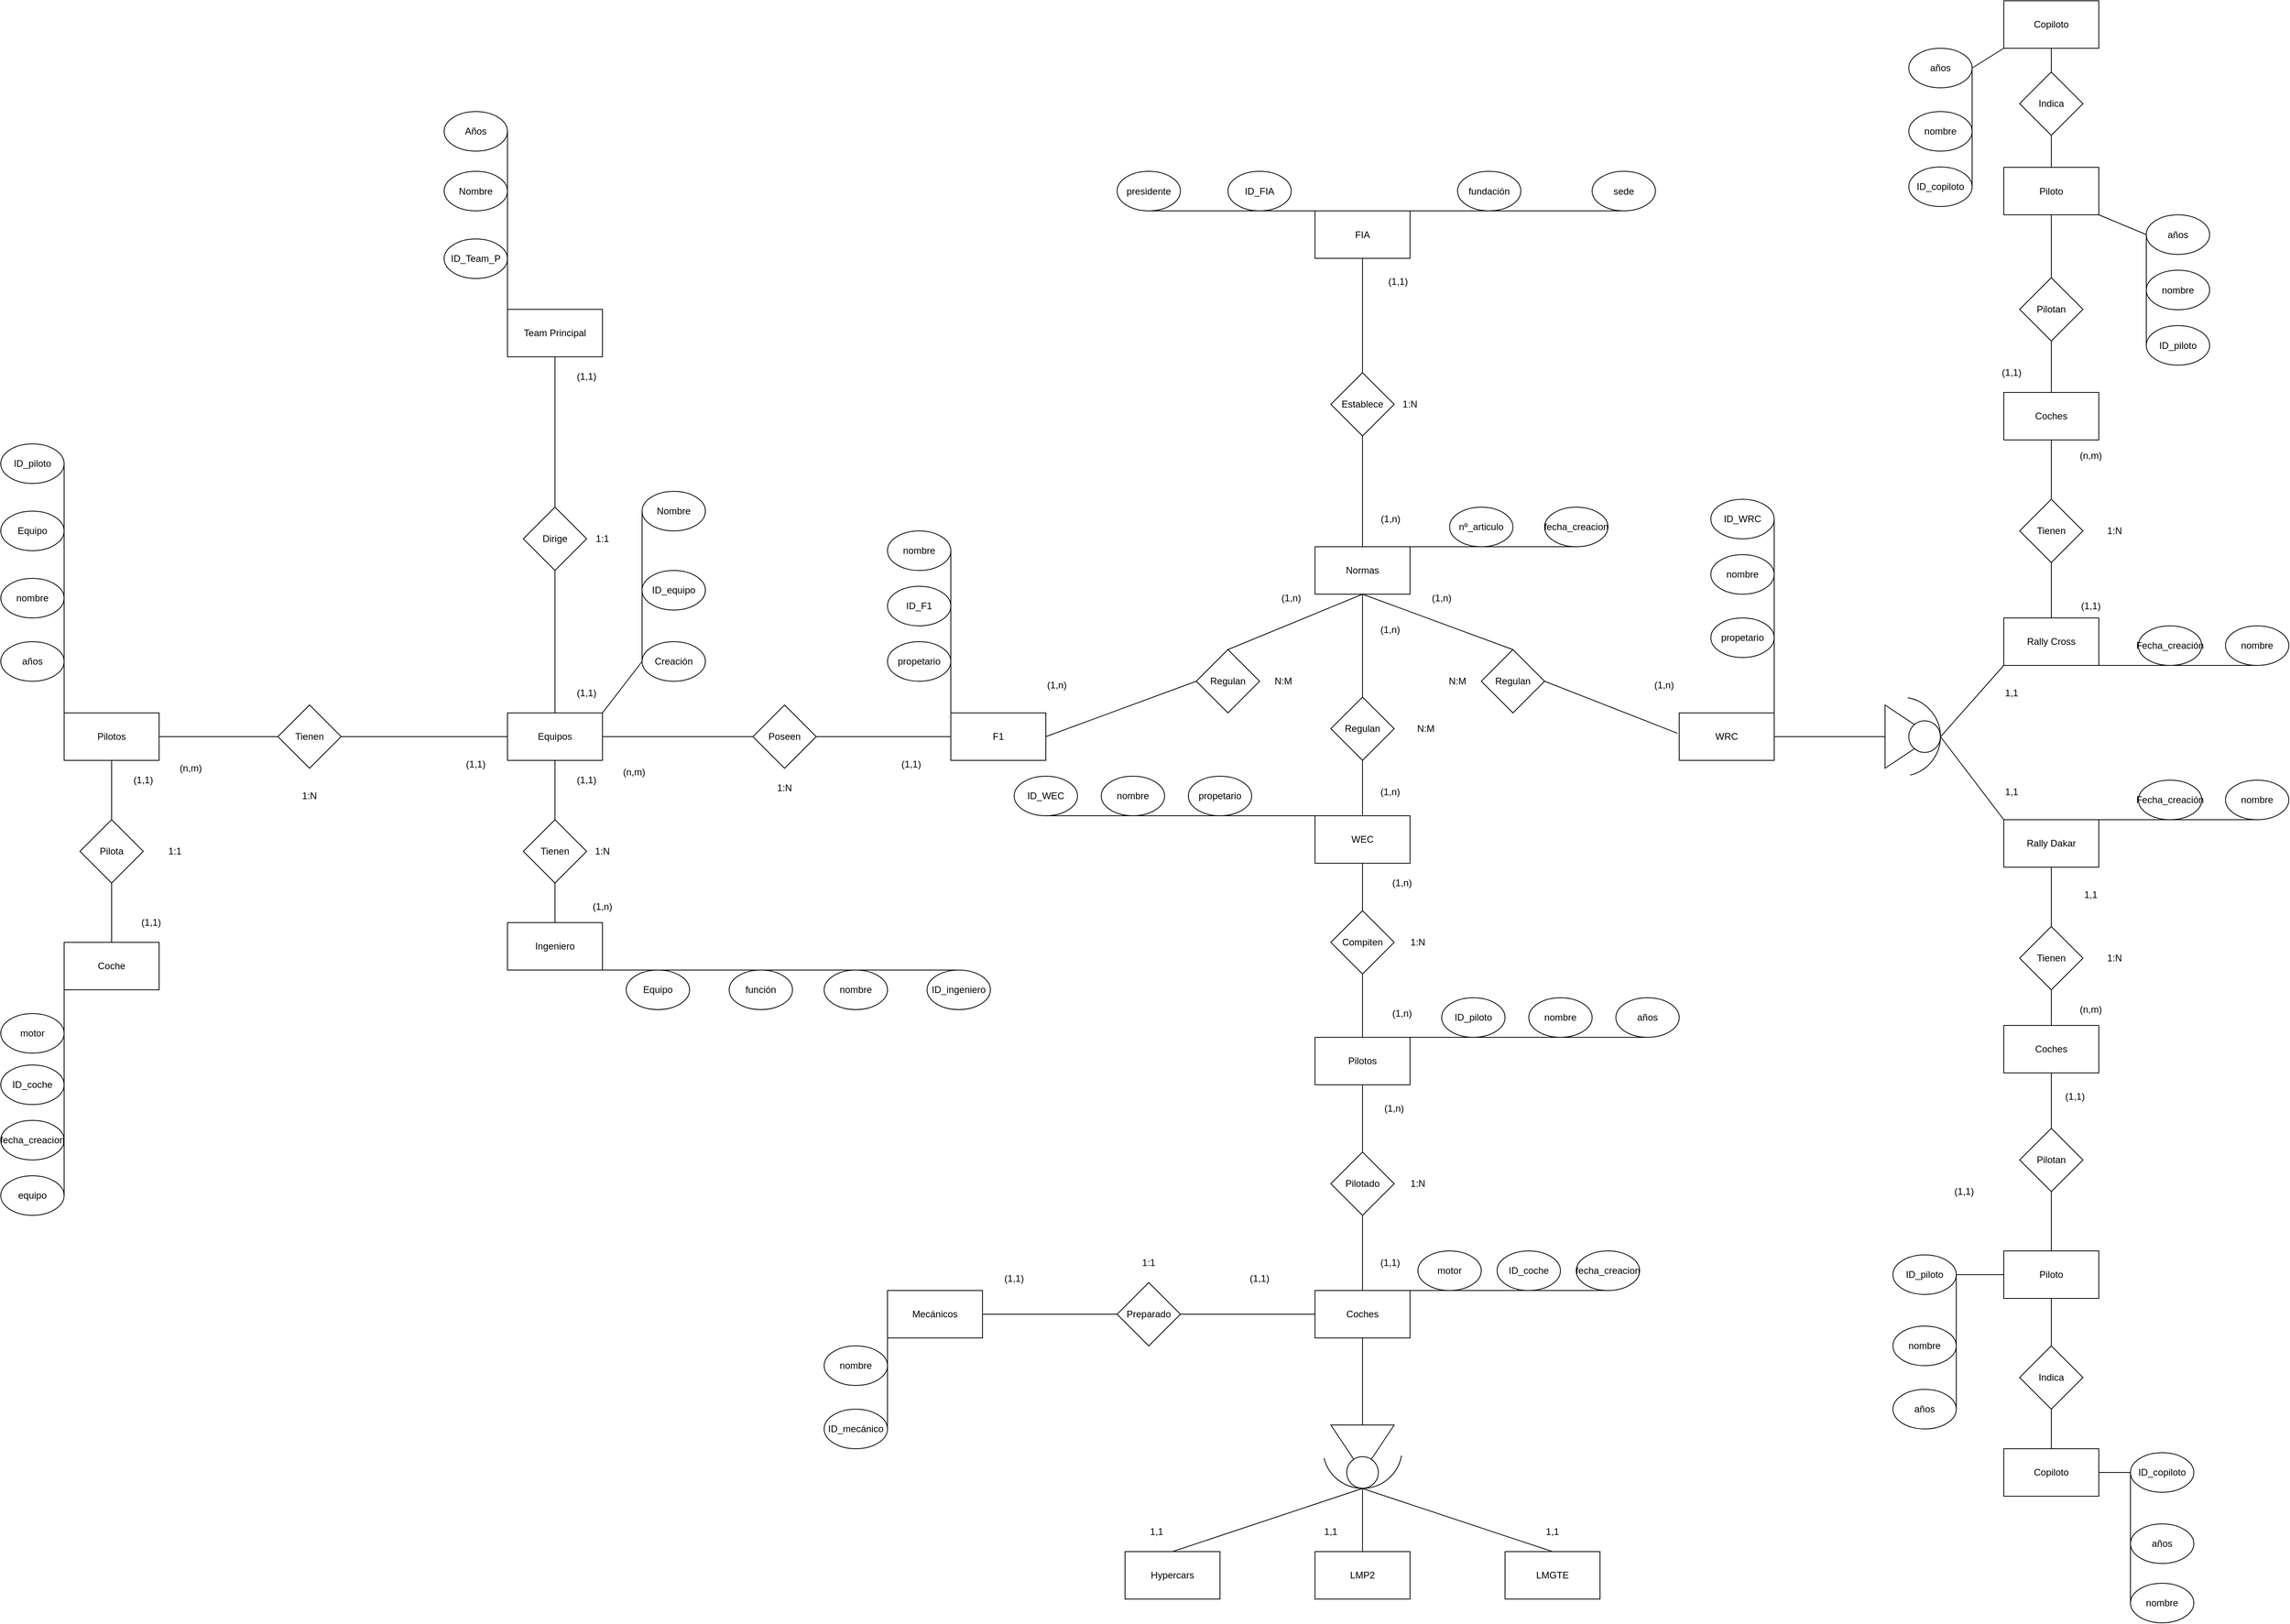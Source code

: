 <mxfile version="25.0.3">
  <diagram id="C5RBs43oDa-KdzZeNtuy" name="Page-1">
    <mxGraphModel dx="5174" dy="5074" grid="1" gridSize="10" guides="1" tooltips="1" connect="1" arrows="1" fold="1" page="1" pageScale="1" pageWidth="827" pageHeight="1169" math="0" shadow="0">
      <root>
        <mxCell id="WIyWlLk6GJQsqaUBKTNV-0" />
        <mxCell id="WIyWlLk6GJQsqaUBKTNV-1" parent="WIyWlLk6GJQsqaUBKTNV-0" />
        <mxCell id="znPdE1hkmuj4i7SLbsEQ-0" value="FIA" style="rounded=0;whiteSpace=wrap;html=1;" parent="WIyWlLk6GJQsqaUBKTNV-1" vertex="1">
          <mxGeometry x="770" y="-644.5" width="120" height="60" as="geometry" />
        </mxCell>
        <mxCell id="znPdE1hkmuj4i7SLbsEQ-1" value="F1" style="rounded=0;whiteSpace=wrap;html=1;" parent="WIyWlLk6GJQsqaUBKTNV-1" vertex="1">
          <mxGeometry x="310" y="-10" width="120" height="60" as="geometry" />
        </mxCell>
        <mxCell id="znPdE1hkmuj4i7SLbsEQ-2" value="WEC" style="rounded=0;whiteSpace=wrap;html=1;" parent="WIyWlLk6GJQsqaUBKTNV-1" vertex="1">
          <mxGeometry x="770" y="120" width="120" height="60" as="geometry" />
        </mxCell>
        <mxCell id="znPdE1hkmuj4i7SLbsEQ-3" value="WRC" style="rounded=0;whiteSpace=wrap;html=1;" parent="WIyWlLk6GJQsqaUBKTNV-1" vertex="1">
          <mxGeometry x="1230" y="-10" width="120" height="60" as="geometry" />
        </mxCell>
        <mxCell id="znPdE1hkmuj4i7SLbsEQ-5" value="Equipos" style="rounded=0;whiteSpace=wrap;html=1;" parent="WIyWlLk6GJQsqaUBKTNV-1" vertex="1">
          <mxGeometry x="-250" y="-10" width="120" height="60" as="geometry" />
        </mxCell>
        <mxCell id="znPdE1hkmuj4i7SLbsEQ-6" value="Team Principal" style="rounded=0;whiteSpace=wrap;html=1;" parent="WIyWlLk6GJQsqaUBKTNV-1" vertex="1">
          <mxGeometry x="-250" y="-520" width="120" height="60" as="geometry" />
        </mxCell>
        <mxCell id="znPdE1hkmuj4i7SLbsEQ-7" value="Pilotos" style="rounded=0;whiteSpace=wrap;html=1;" parent="WIyWlLk6GJQsqaUBKTNV-1" vertex="1">
          <mxGeometry x="-810" y="-10" width="120" height="60" as="geometry" />
        </mxCell>
        <mxCell id="znPdE1hkmuj4i7SLbsEQ-8" value="Ingeniero" style="rounded=0;whiteSpace=wrap;html=1;" parent="WIyWlLk6GJQsqaUBKTNV-1" vertex="1">
          <mxGeometry x="-250" y="255" width="120" height="60" as="geometry" />
        </mxCell>
        <mxCell id="znPdE1hkmuj4i7SLbsEQ-13" value="Hypercars" style="rounded=0;whiteSpace=wrap;html=1;" parent="WIyWlLk6GJQsqaUBKTNV-1" vertex="1">
          <mxGeometry x="530" y="1050" width="120" height="60" as="geometry" />
        </mxCell>
        <mxCell id="znPdE1hkmuj4i7SLbsEQ-14" value="LMP2" style="rounded=0;whiteSpace=wrap;html=1;" parent="WIyWlLk6GJQsqaUBKTNV-1" vertex="1">
          <mxGeometry x="770" y="1050" width="120" height="60" as="geometry" />
        </mxCell>
        <mxCell id="znPdE1hkmuj4i7SLbsEQ-15" value="LMGTE" style="rounded=0;whiteSpace=wrap;html=1;" parent="WIyWlLk6GJQsqaUBKTNV-1" vertex="1">
          <mxGeometry x="1010" y="1050" width="120" height="60" as="geometry" />
        </mxCell>
        <mxCell id="znPdE1hkmuj4i7SLbsEQ-16" value="Rally Cross" style="rounded=0;whiteSpace=wrap;html=1;" parent="WIyWlLk6GJQsqaUBKTNV-1" vertex="1">
          <mxGeometry x="1640" y="-130" width="120" height="60" as="geometry" />
        </mxCell>
        <mxCell id="znPdE1hkmuj4i7SLbsEQ-17" value="Rally Dakar" style="rounded=0;whiteSpace=wrap;html=1;" parent="WIyWlLk6GJQsqaUBKTNV-1" vertex="1">
          <mxGeometry x="1640" y="125" width="120" height="60" as="geometry" />
        </mxCell>
        <mxCell id="znPdE1hkmuj4i7SLbsEQ-26" value="Dirige" style="rhombus;whiteSpace=wrap;html=1;" parent="WIyWlLk6GJQsqaUBKTNV-1" vertex="1">
          <mxGeometry x="-230" y="-270" width="80" height="80" as="geometry" />
        </mxCell>
        <object label="Coche" id_coche="" id="znPdE1hkmuj4i7SLbsEQ-27">
          <mxCell style="rounded=0;whiteSpace=wrap;html=1;" parent="WIyWlLk6GJQsqaUBKTNV-1" vertex="1">
            <mxGeometry x="-810" y="280" width="120" height="60" as="geometry" />
          </mxCell>
        </object>
        <mxCell id="znPdE1hkmuj4i7SLbsEQ-29" value="Normas" style="rounded=0;whiteSpace=wrap;html=1;" parent="WIyWlLk6GJQsqaUBKTNV-1" vertex="1">
          <mxGeometry x="770" y="-220" width="120" height="60" as="geometry" />
        </mxCell>
        <mxCell id="znPdE1hkmuj4i7SLbsEQ-30" value="Establece" style="rhombus;whiteSpace=wrap;html=1;" parent="WIyWlLk6GJQsqaUBKTNV-1" vertex="1">
          <mxGeometry x="790" y="-440" width="80" height="80" as="geometry" />
        </mxCell>
        <mxCell id="znPdE1hkmuj4i7SLbsEQ-31" value="Regulan" style="rhombus;whiteSpace=wrap;html=1;" parent="WIyWlLk6GJQsqaUBKTNV-1" vertex="1">
          <mxGeometry x="620" y="-90" width="80" height="80" as="geometry" />
        </mxCell>
        <mxCell id="znPdE1hkmuj4i7SLbsEQ-32" value="Poseen" style="rhombus;whiteSpace=wrap;html=1;" parent="WIyWlLk6GJQsqaUBKTNV-1" vertex="1">
          <mxGeometry x="60" y="-20" width="80" height="80" as="geometry" />
        </mxCell>
        <mxCell id="plnHMKiaKR2l0mQCvcWy-15" value="" style="endArrow=none;html=1;rounded=0;entryX=0.5;entryY=1;entryDx=0;entryDy=0;exitX=0.5;exitY=0;exitDx=0;exitDy=0;" parent="WIyWlLk6GJQsqaUBKTNV-1" source="znPdE1hkmuj4i7SLbsEQ-26" target="znPdE1hkmuj4i7SLbsEQ-6" edge="1">
          <mxGeometry width="50" height="50" relative="1" as="geometry">
            <mxPoint x="-320" y="-250" as="sourcePoint" />
            <mxPoint x="-270" y="-300" as="targetPoint" />
          </mxGeometry>
        </mxCell>
        <mxCell id="plnHMKiaKR2l0mQCvcWy-16" value="" style="endArrow=none;html=1;rounded=0;entryX=0.5;entryY=1;entryDx=0;entryDy=0;exitX=0.5;exitY=0;exitDx=0;exitDy=0;" parent="WIyWlLk6GJQsqaUBKTNV-1" source="znPdE1hkmuj4i7SLbsEQ-5" target="znPdE1hkmuj4i7SLbsEQ-26" edge="1">
          <mxGeometry width="50" height="50" relative="1" as="geometry">
            <mxPoint x="-310" y="-55" as="sourcePoint" />
            <mxPoint x="-260" y="-105" as="targetPoint" />
          </mxGeometry>
        </mxCell>
        <mxCell id="plnHMKiaKR2l0mQCvcWy-17" value="Tienen" style="rhombus;whiteSpace=wrap;html=1;" parent="WIyWlLk6GJQsqaUBKTNV-1" vertex="1">
          <mxGeometry x="-230" y="125" width="80" height="80" as="geometry" />
        </mxCell>
        <mxCell id="plnHMKiaKR2l0mQCvcWy-18" value="" style="endArrow=none;html=1;rounded=0;entryX=0.5;entryY=1;entryDx=0;entryDy=0;exitX=0.5;exitY=0;exitDx=0;exitDy=0;" parent="WIyWlLk6GJQsqaUBKTNV-1" source="plnHMKiaKR2l0mQCvcWy-17" target="znPdE1hkmuj4i7SLbsEQ-5" edge="1">
          <mxGeometry width="50" height="50" relative="1" as="geometry">
            <mxPoint x="-310" y="185" as="sourcePoint" />
            <mxPoint x="-260" y="135" as="targetPoint" />
          </mxGeometry>
        </mxCell>
        <mxCell id="plnHMKiaKR2l0mQCvcWy-19" value="" style="endArrow=none;html=1;rounded=0;entryX=0.5;entryY=1;entryDx=0;entryDy=0;exitX=0.5;exitY=0;exitDx=0;exitDy=0;" parent="WIyWlLk6GJQsqaUBKTNV-1" source="znPdE1hkmuj4i7SLbsEQ-8" target="plnHMKiaKR2l0mQCvcWy-17" edge="1">
          <mxGeometry width="50" height="50" relative="1" as="geometry">
            <mxPoint x="-310" y="185" as="sourcePoint" />
            <mxPoint x="-260" y="135" as="targetPoint" />
          </mxGeometry>
        </mxCell>
        <mxCell id="plnHMKiaKR2l0mQCvcWy-20" value="" style="endArrow=none;html=1;rounded=0;entryX=0;entryY=0.5;entryDx=0;entryDy=0;exitX=1;exitY=0.5;exitDx=0;exitDy=0;" parent="WIyWlLk6GJQsqaUBKTNV-1" source="znPdE1hkmuj4i7SLbsEQ-5" target="znPdE1hkmuj4i7SLbsEQ-32" edge="1">
          <mxGeometry width="50" height="50" relative="1" as="geometry">
            <mxPoint x="-310" y="65" as="sourcePoint" />
            <mxPoint x="-260" y="15" as="targetPoint" />
          </mxGeometry>
        </mxCell>
        <mxCell id="plnHMKiaKR2l0mQCvcWy-21" value="" style="endArrow=none;html=1;rounded=0;entryX=0;entryY=0.5;entryDx=0;entryDy=0;exitX=1;exitY=0.5;exitDx=0;exitDy=0;" parent="WIyWlLk6GJQsqaUBKTNV-1" source="znPdE1hkmuj4i7SLbsEQ-32" target="znPdE1hkmuj4i7SLbsEQ-1" edge="1">
          <mxGeometry width="50" height="50" relative="1" as="geometry">
            <mxPoint x="-310" y="65" as="sourcePoint" />
            <mxPoint x="-260" y="15" as="targetPoint" />
          </mxGeometry>
        </mxCell>
        <mxCell id="plnHMKiaKR2l0mQCvcWy-23" value="Pilota" style="rhombus;whiteSpace=wrap;html=1;" parent="WIyWlLk6GJQsqaUBKTNV-1" vertex="1">
          <mxGeometry x="-790" y="125" width="80" height="80" as="geometry" />
        </mxCell>
        <mxCell id="plnHMKiaKR2l0mQCvcWy-24" value="" style="endArrow=none;html=1;rounded=0;entryX=0.5;entryY=1;entryDx=0;entryDy=0;exitX=0.5;exitY=0;exitDx=0;exitDy=0;" parent="WIyWlLk6GJQsqaUBKTNV-1" source="plnHMKiaKR2l0mQCvcWy-23" target="znPdE1hkmuj4i7SLbsEQ-7" edge="1">
          <mxGeometry width="50" height="50" relative="1" as="geometry">
            <mxPoint x="-500" y="75" as="sourcePoint" />
            <mxPoint x="-450" y="25" as="targetPoint" />
          </mxGeometry>
        </mxCell>
        <mxCell id="plnHMKiaKR2l0mQCvcWy-25" value="" style="endArrow=none;html=1;rounded=0;entryX=0.5;entryY=1;entryDx=0;entryDy=0;exitX=0.5;exitY=0;exitDx=0;exitDy=0;" parent="WIyWlLk6GJQsqaUBKTNV-1" source="znPdE1hkmuj4i7SLbsEQ-27" target="plnHMKiaKR2l0mQCvcWy-23" edge="1">
          <mxGeometry width="50" height="50" relative="1" as="geometry">
            <mxPoint x="-500" y="75" as="sourcePoint" />
            <mxPoint x="-450" y="25" as="targetPoint" />
          </mxGeometry>
        </mxCell>
        <mxCell id="plnHMKiaKR2l0mQCvcWy-26" value="Tienen" style="rhombus;whiteSpace=wrap;html=1;" parent="WIyWlLk6GJQsqaUBKTNV-1" vertex="1">
          <mxGeometry x="-540" y="-20" width="80" height="80" as="geometry" />
        </mxCell>
        <mxCell id="plnHMKiaKR2l0mQCvcWy-27" value="" style="endArrow=none;html=1;rounded=0;entryX=1;entryY=0.5;entryDx=0;entryDy=0;exitX=0;exitY=0.5;exitDx=0;exitDy=0;" parent="WIyWlLk6GJQsqaUBKTNV-1" source="znPdE1hkmuj4i7SLbsEQ-5" target="plnHMKiaKR2l0mQCvcWy-26" edge="1">
          <mxGeometry width="50" height="50" relative="1" as="geometry">
            <mxPoint x="-230" y="75" as="sourcePoint" />
            <mxPoint x="-180" y="25" as="targetPoint" />
          </mxGeometry>
        </mxCell>
        <mxCell id="plnHMKiaKR2l0mQCvcWy-28" value="" style="endArrow=none;html=1;rounded=0;entryX=0;entryY=0.5;entryDx=0;entryDy=0;exitX=1;exitY=0.5;exitDx=0;exitDy=0;" parent="WIyWlLk6GJQsqaUBKTNV-1" source="znPdE1hkmuj4i7SLbsEQ-7" target="plnHMKiaKR2l0mQCvcWy-26" edge="1">
          <mxGeometry width="50" height="50" relative="1" as="geometry">
            <mxPoint x="-500" y="75" as="sourcePoint" />
            <mxPoint x="-450" y="25" as="targetPoint" />
          </mxGeometry>
        </mxCell>
        <mxCell id="plnHMKiaKR2l0mQCvcWy-29" value="" style="triangle;whiteSpace=wrap;html=1;rotation=90;" parent="WIyWlLk6GJQsqaUBKTNV-1" vertex="1">
          <mxGeometry x="800" y="880" width="60" height="80" as="geometry" />
        </mxCell>
        <mxCell id="plnHMKiaKR2l0mQCvcWy-30" value="" style="ellipse;whiteSpace=wrap;html=1;aspect=fixed;" parent="WIyWlLk6GJQsqaUBKTNV-1" vertex="1">
          <mxGeometry x="810" y="930" width="40" height="40" as="geometry" />
        </mxCell>
        <mxCell id="plnHMKiaKR2l0mQCvcWy-31" value="Compiten" style="rhombus;whiteSpace=wrap;html=1;" parent="WIyWlLk6GJQsqaUBKTNV-1" vertex="1">
          <mxGeometry x="790" y="240" width="80" height="80" as="geometry" />
        </mxCell>
        <mxCell id="plnHMKiaKR2l0mQCvcWy-32" value="" style="endArrow=none;html=1;rounded=0;entryX=0.5;entryY=1;entryDx=0;entryDy=0;exitX=0.5;exitY=0;exitDx=0;exitDy=0;" parent="WIyWlLk6GJQsqaUBKTNV-1" source="2qJq1c8S5KnbMKqNTJlQ-11" target="plnHMKiaKR2l0mQCvcWy-31" edge="1">
          <mxGeometry width="50" height="50" relative="1" as="geometry">
            <mxPoint x="960" y="280" as="sourcePoint" />
            <mxPoint x="1010" y="230" as="targetPoint" />
          </mxGeometry>
        </mxCell>
        <mxCell id="plnHMKiaKR2l0mQCvcWy-34" value="" style="verticalLabelPosition=bottom;verticalAlign=top;html=1;shape=mxgraph.basic.arc;startAngle=0.528;endAngle=0.962;rotation=-90;" parent="WIyWlLk6GJQsqaUBKTNV-1" vertex="1">
          <mxGeometry x="780" y="870" width="100" height="100" as="geometry" />
        </mxCell>
        <mxCell id="plnHMKiaKR2l0mQCvcWy-35" value="" style="endArrow=none;html=1;rounded=0;exitX=0.5;exitY=0;exitDx=0;exitDy=0;entryX=0.001;entryY=0.5;entryDx=0;entryDy=0;entryPerimeter=0;" parent="WIyWlLk6GJQsqaUBKTNV-1" source="znPdE1hkmuj4i7SLbsEQ-14" target="plnHMKiaKR2l0mQCvcWy-34" edge="1">
          <mxGeometry width="50" height="50" relative="1" as="geometry">
            <mxPoint x="950" y="975" as="sourcePoint" />
            <mxPoint x="1000" y="925" as="targetPoint" />
          </mxGeometry>
        </mxCell>
        <mxCell id="abRWXBSKvTAX0bOtiReh-0" value="" style="endArrow=none;html=1;rounded=0;exitX=-0.001;exitY=0.501;exitDx=0;exitDy=0;exitPerimeter=0;entryX=0.5;entryY=0;entryDx=0;entryDy=0;" parent="WIyWlLk6GJQsqaUBKTNV-1" source="plnHMKiaKR2l0mQCvcWy-34" target="znPdE1hkmuj4i7SLbsEQ-13" edge="1">
          <mxGeometry width="50" height="50" relative="1" as="geometry">
            <mxPoint x="780" y="875" as="sourcePoint" />
            <mxPoint x="830" y="825" as="targetPoint" />
          </mxGeometry>
        </mxCell>
        <mxCell id="abRWXBSKvTAX0bOtiReh-1" value="" style="endArrow=none;html=1;rounded=0;entryX=-0.004;entryY=0.503;entryDx=0;entryDy=0;entryPerimeter=0;exitX=0.5;exitY=0;exitDx=0;exitDy=0;" parent="WIyWlLk6GJQsqaUBKTNV-1" source="znPdE1hkmuj4i7SLbsEQ-15" target="plnHMKiaKR2l0mQCvcWy-34" edge="1">
          <mxGeometry width="50" height="50" relative="1" as="geometry">
            <mxPoint x="910" y="1015" as="sourcePoint" />
            <mxPoint x="960" y="965" as="targetPoint" />
          </mxGeometry>
        </mxCell>
        <mxCell id="abRWXBSKvTAX0bOtiReh-2" value="" style="endArrow=none;html=1;rounded=0;entryX=0.5;entryY=1;entryDx=0;entryDy=0;exitX=0.5;exitY=0;exitDx=0;exitDy=0;" parent="WIyWlLk6GJQsqaUBKTNV-1" source="plnHMKiaKR2l0mQCvcWy-31" target="znPdE1hkmuj4i7SLbsEQ-2" edge="1">
          <mxGeometry width="50" height="50" relative="1" as="geometry">
            <mxPoint x="860" y="250" as="sourcePoint" />
            <mxPoint x="910" y="200" as="targetPoint" />
          </mxGeometry>
        </mxCell>
        <mxCell id="abRWXBSKvTAX0bOtiReh-4" value="" style="endArrow=none;html=1;rounded=0;entryX=1;entryY=0.5;entryDx=0;entryDy=0;exitX=0;exitY=0.5;exitDx=0;exitDy=0;" parent="WIyWlLk6GJQsqaUBKTNV-1" source="znPdE1hkmuj4i7SLbsEQ-31" target="znPdE1hkmuj4i7SLbsEQ-1" edge="1">
          <mxGeometry width="50" height="50" relative="1" as="geometry">
            <mxPoint x="60" y="310" as="sourcePoint" />
            <mxPoint x="110" y="260" as="targetPoint" />
          </mxGeometry>
        </mxCell>
        <mxCell id="abRWXBSKvTAX0bOtiReh-5" value="" style="triangle;whiteSpace=wrap;html=1;rotation=0;" parent="WIyWlLk6GJQsqaUBKTNV-1" vertex="1">
          <mxGeometry x="1490" y="-20" width="60" height="80" as="geometry" />
        </mxCell>
        <mxCell id="abRWXBSKvTAX0bOtiReh-6" value="" style="ellipse;whiteSpace=wrap;html=1;aspect=fixed;" parent="WIyWlLk6GJQsqaUBKTNV-1" vertex="1">
          <mxGeometry x="1520" width="40" height="40" as="geometry" />
        </mxCell>
        <mxCell id="abRWXBSKvTAX0bOtiReh-7" value="" style="verticalLabelPosition=bottom;verticalAlign=top;html=1;shape=mxgraph.basic.arc;startAngle=0.528;endAngle=0.962;rotation=-180;" parent="WIyWlLk6GJQsqaUBKTNV-1" vertex="1">
          <mxGeometry x="1460" y="-30" width="100" height="100" as="geometry" />
        </mxCell>
        <mxCell id="abRWXBSKvTAX0bOtiReh-8" value="" style="endArrow=none;html=1;rounded=0;entryX=1;entryY=0.5;entryDx=0;entryDy=0;exitX=0;exitY=0.5;exitDx=0;exitDy=0;" parent="WIyWlLk6GJQsqaUBKTNV-1" source="abRWXBSKvTAX0bOtiReh-5" target="znPdE1hkmuj4i7SLbsEQ-3" edge="1">
          <mxGeometry width="50" height="50" relative="1" as="geometry">
            <mxPoint x="1250" y="160" as="sourcePoint" />
            <mxPoint x="1300" y="110" as="targetPoint" />
          </mxGeometry>
        </mxCell>
        <mxCell id="abRWXBSKvTAX0bOtiReh-9" value="" style="endArrow=none;html=1;rounded=0;entryX=0;entryY=0.497;entryDx=0;entryDy=0;entryPerimeter=0;exitX=0;exitY=1;exitDx=0;exitDy=0;" parent="WIyWlLk6GJQsqaUBKTNV-1" source="znPdE1hkmuj4i7SLbsEQ-16" target="abRWXBSKvTAX0bOtiReh-7" edge="1">
          <mxGeometry width="50" height="50" relative="1" as="geometry">
            <mxPoint x="1300" y="30" as="sourcePoint" />
            <mxPoint x="1350" y="-20" as="targetPoint" />
          </mxGeometry>
        </mxCell>
        <mxCell id="abRWXBSKvTAX0bOtiReh-10" value="" style="endArrow=none;html=1;rounded=0;entryX=0;entryY=0.5;entryDx=0;entryDy=0;entryPerimeter=0;exitX=0;exitY=0;exitDx=0;exitDy=0;" parent="WIyWlLk6GJQsqaUBKTNV-1" source="znPdE1hkmuj4i7SLbsEQ-17" target="abRWXBSKvTAX0bOtiReh-7" edge="1">
          <mxGeometry width="50" height="50" relative="1" as="geometry">
            <mxPoint x="1440" y="340" as="sourcePoint" />
            <mxPoint x="1490" y="290" as="targetPoint" />
          </mxGeometry>
        </mxCell>
        <mxCell id="abRWXBSKvTAX0bOtiReh-12" value="" style="endArrow=none;html=1;rounded=0;entryX=0.5;entryY=0;entryDx=0;entryDy=0;exitX=0.5;exitY=1;exitDx=0;exitDy=0;" parent="WIyWlLk6GJQsqaUBKTNV-1" source="znPdE1hkmuj4i7SLbsEQ-29" target="znPdE1hkmuj4i7SLbsEQ-31" edge="1">
          <mxGeometry width="50" height="50" relative="1" as="geometry">
            <mxPoint x="1340" y="490" as="sourcePoint" />
            <mxPoint x="1390" y="440" as="targetPoint" />
          </mxGeometry>
        </mxCell>
        <mxCell id="abRWXBSKvTAX0bOtiReh-14" value="" style="endArrow=none;html=1;rounded=0;entryX=0.5;entryY=0;entryDx=0;entryDy=0;exitX=0.5;exitY=1;exitDx=0;exitDy=0;" parent="WIyWlLk6GJQsqaUBKTNV-1" source="znPdE1hkmuj4i7SLbsEQ-0" target="znPdE1hkmuj4i7SLbsEQ-30" edge="1">
          <mxGeometry width="50" height="50" relative="1" as="geometry">
            <mxPoint x="980" y="-330" as="sourcePoint" />
            <mxPoint x="1030" y="-380" as="targetPoint" />
          </mxGeometry>
        </mxCell>
        <mxCell id="abRWXBSKvTAX0bOtiReh-15" value="" style="endArrow=none;html=1;rounded=0;exitX=0.5;exitY=1;exitDx=0;exitDy=0;entryX=0.5;entryY=0;entryDx=0;entryDy=0;" parent="WIyWlLk6GJQsqaUBKTNV-1" source="znPdE1hkmuj4i7SLbsEQ-30" target="znPdE1hkmuj4i7SLbsEQ-29" edge="1">
          <mxGeometry width="50" height="50" relative="1" as="geometry">
            <mxPoint x="980" y="-330" as="sourcePoint" />
            <mxPoint x="1030" y="-380" as="targetPoint" />
          </mxGeometry>
        </mxCell>
        <mxCell id="2qJq1c8S5KnbMKqNTJlQ-0" value="Copiloto" style="rounded=0;whiteSpace=wrap;html=1;" vertex="1" parent="WIyWlLk6GJQsqaUBKTNV-1">
          <mxGeometry x="1640" y="-910" width="120" height="60" as="geometry" />
        </mxCell>
        <mxCell id="2qJq1c8S5KnbMKqNTJlQ-1" value="Piloto" style="rounded=0;whiteSpace=wrap;html=1;" vertex="1" parent="WIyWlLk6GJQsqaUBKTNV-1">
          <mxGeometry x="1640" y="-699.5" width="120" height="60" as="geometry" />
        </mxCell>
        <mxCell id="2qJq1c8S5KnbMKqNTJlQ-7" value="Tienen" style="rhombus;whiteSpace=wrap;html=1;" vertex="1" parent="WIyWlLk6GJQsqaUBKTNV-1">
          <mxGeometry x="1660" y="-280" width="80" height="80" as="geometry" />
        </mxCell>
        <mxCell id="2qJq1c8S5KnbMKqNTJlQ-13" value="" style="endArrow=none;html=1;rounded=0;entryX=0.5;entryY=0;entryDx=0;entryDy=0;exitX=0.5;exitY=1;exitDx=0;exitDy=0;" edge="1" parent="WIyWlLk6GJQsqaUBKTNV-1" source="2qJq1c8S5KnbMKqNTJlQ-7" target="znPdE1hkmuj4i7SLbsEQ-16">
          <mxGeometry width="50" height="50" relative="1" as="geometry">
            <mxPoint x="880" y="250" as="sourcePoint" />
            <mxPoint x="930" y="200" as="targetPoint" />
          </mxGeometry>
        </mxCell>
        <mxCell id="2qJq1c8S5KnbMKqNTJlQ-14" value="Preparado" style="rhombus;whiteSpace=wrap;html=1;" vertex="1" parent="WIyWlLk6GJQsqaUBKTNV-1">
          <mxGeometry x="520" y="710" width="80" height="80" as="geometry" />
        </mxCell>
        <mxCell id="2qJq1c8S5KnbMKqNTJlQ-16" value="" style="endArrow=none;html=1;rounded=0;entryX=0.5;entryY=1;entryDx=0;entryDy=0;exitX=0;exitY=0.5;exitDx=0;exitDy=0;" edge="1" parent="WIyWlLk6GJQsqaUBKTNV-1" source="plnHMKiaKR2l0mQCvcWy-29" target="plnHMKiaKR2l0mQCvcWy-22">
          <mxGeometry width="50" height="50" relative="1" as="geometry">
            <mxPoint x="830" y="890" as="sourcePoint" />
            <mxPoint x="830" y="580" as="targetPoint" />
          </mxGeometry>
        </mxCell>
        <mxCell id="plnHMKiaKR2l0mQCvcWy-22" value="Coches" style="rounded=0;whiteSpace=wrap;html=1;" parent="WIyWlLk6GJQsqaUBKTNV-1" vertex="1">
          <mxGeometry x="770" y="720" width="120" height="60" as="geometry" />
        </mxCell>
        <mxCell id="2qJq1c8S5KnbMKqNTJlQ-17" value="" style="endArrow=none;html=1;rounded=0;entryX=0.5;entryY=1;entryDx=0;entryDy=0;exitX=0.5;exitY=0;exitDx=0;exitDy=0;" edge="1" parent="WIyWlLk6GJQsqaUBKTNV-1" source="plnHMKiaKR2l0mQCvcWy-22" target="2qJq1c8S5KnbMKqNTJlQ-12">
          <mxGeometry width="50" height="50" relative="1" as="geometry">
            <mxPoint x="830" y="780" as="sourcePoint" />
            <mxPoint x="830" y="280" as="targetPoint" />
          </mxGeometry>
        </mxCell>
        <mxCell id="2qJq1c8S5KnbMKqNTJlQ-12" value="Pilotado" style="rhombus;whiteSpace=wrap;html=1;" vertex="1" parent="WIyWlLk6GJQsqaUBKTNV-1">
          <mxGeometry x="790" y="545" width="80" height="80" as="geometry" />
        </mxCell>
        <mxCell id="2qJq1c8S5KnbMKqNTJlQ-18" value="" style="endArrow=none;html=1;rounded=0;entryX=0.5;entryY=1;entryDx=0;entryDy=0;exitX=0.5;exitY=0;exitDx=0;exitDy=0;" edge="1" parent="WIyWlLk6GJQsqaUBKTNV-1" source="2qJq1c8S5KnbMKqNTJlQ-12" target="2qJq1c8S5KnbMKqNTJlQ-11">
          <mxGeometry width="50" height="50" relative="1" as="geometry">
            <mxPoint x="830" y="545" as="sourcePoint" />
            <mxPoint x="830" y="280" as="targetPoint" />
          </mxGeometry>
        </mxCell>
        <mxCell id="2qJq1c8S5KnbMKqNTJlQ-11" value="Pilotos" style="rounded=0;whiteSpace=wrap;html=1;" vertex="1" parent="WIyWlLk6GJQsqaUBKTNV-1">
          <mxGeometry x="770" y="400" width="120" height="60" as="geometry" />
        </mxCell>
        <mxCell id="2qJq1c8S5KnbMKqNTJlQ-19" value="Mecánicos" style="rounded=0;whiteSpace=wrap;html=1;" vertex="1" parent="WIyWlLk6GJQsqaUBKTNV-1">
          <mxGeometry x="230" y="720" width="120" height="60" as="geometry" />
        </mxCell>
        <mxCell id="2qJq1c8S5KnbMKqNTJlQ-20" value="" style="endArrow=none;html=1;rounded=0;exitX=1;exitY=0.5;exitDx=0;exitDy=0;entryX=0;entryY=0.5;entryDx=0;entryDy=0;" edge="1" parent="WIyWlLk6GJQsqaUBKTNV-1" source="2qJq1c8S5KnbMKqNTJlQ-19" target="2qJq1c8S5KnbMKqNTJlQ-14">
          <mxGeometry width="50" height="50" relative="1" as="geometry">
            <mxPoint x="560" y="630" as="sourcePoint" />
            <mxPoint x="610" y="580" as="targetPoint" />
          </mxGeometry>
        </mxCell>
        <mxCell id="2qJq1c8S5KnbMKqNTJlQ-21" value="" style="endArrow=none;html=1;rounded=0;entryX=0;entryY=0.5;entryDx=0;entryDy=0;exitX=1;exitY=0.5;exitDx=0;exitDy=0;" edge="1" parent="WIyWlLk6GJQsqaUBKTNV-1" source="2qJq1c8S5KnbMKqNTJlQ-14" target="plnHMKiaKR2l0mQCvcWy-22">
          <mxGeometry width="50" height="50" relative="1" as="geometry">
            <mxPoint x="560" y="630" as="sourcePoint" />
            <mxPoint x="610" y="580" as="targetPoint" />
          </mxGeometry>
        </mxCell>
        <mxCell id="2qJq1c8S5KnbMKqNTJlQ-22" value="ID_Team_P" style="ellipse;whiteSpace=wrap;html=1;" vertex="1" parent="WIyWlLk6GJQsqaUBKTNV-1">
          <mxGeometry x="-330" y="-609" width="80" height="50" as="geometry" />
        </mxCell>
        <mxCell id="2qJq1c8S5KnbMKqNTJlQ-24" value="Años" style="ellipse;whiteSpace=wrap;html=1;" vertex="1" parent="WIyWlLk6GJQsqaUBKTNV-1">
          <mxGeometry x="-330" y="-770" width="80" height="50" as="geometry" />
        </mxCell>
        <mxCell id="2qJq1c8S5KnbMKqNTJlQ-26" value="Nombre" style="ellipse;whiteSpace=wrap;html=1;" vertex="1" parent="WIyWlLk6GJQsqaUBKTNV-1">
          <mxGeometry x="-330" y="-694.5" width="80" height="50" as="geometry" />
        </mxCell>
        <mxCell id="2qJq1c8S5KnbMKqNTJlQ-31" value="ID_equipo" style="ellipse;whiteSpace=wrap;html=1;" vertex="1" parent="WIyWlLk6GJQsqaUBKTNV-1">
          <mxGeometry x="-80" y="-190" width="80" height="50" as="geometry" />
        </mxCell>
        <mxCell id="2qJq1c8S5KnbMKqNTJlQ-32" value="Creación" style="ellipse;whiteSpace=wrap;html=1;" vertex="1" parent="WIyWlLk6GJQsqaUBKTNV-1">
          <mxGeometry x="-80" y="-100" width="80" height="50" as="geometry" />
        </mxCell>
        <mxCell id="2qJq1c8S5KnbMKqNTJlQ-33" value="Nombre" style="ellipse;whiteSpace=wrap;html=1;" vertex="1" parent="WIyWlLk6GJQsqaUBKTNV-1">
          <mxGeometry x="-80" y="-290" width="80" height="50" as="geometry" />
        </mxCell>
        <mxCell id="2qJq1c8S5KnbMKqNTJlQ-34" value="" style="endArrow=none;html=1;rounded=0;entryX=0;entryY=0.5;entryDx=0;entryDy=0;exitX=0;exitY=0.5;exitDx=0;exitDy=0;" edge="1" parent="WIyWlLk6GJQsqaUBKTNV-1" source="2qJq1c8S5KnbMKqNTJlQ-32" target="2qJq1c8S5KnbMKqNTJlQ-33">
          <mxGeometry width="50" height="50" relative="1" as="geometry">
            <mxPoint x="-150" y="-140" as="sourcePoint" />
            <mxPoint x="-100" y="-190" as="targetPoint" />
          </mxGeometry>
        </mxCell>
        <mxCell id="2qJq1c8S5KnbMKqNTJlQ-35" value="" style="endArrow=none;html=1;rounded=0;entryX=0;entryY=0.5;entryDx=0;entryDy=0;exitX=1;exitY=0;exitDx=0;exitDy=0;" edge="1" parent="WIyWlLk6GJQsqaUBKTNV-1" source="znPdE1hkmuj4i7SLbsEQ-5" target="2qJq1c8S5KnbMKqNTJlQ-32">
          <mxGeometry width="50" height="50" relative="1" as="geometry">
            <mxPoint x="-150" y="-140" as="sourcePoint" />
            <mxPoint x="-100" y="-190" as="targetPoint" />
          </mxGeometry>
        </mxCell>
        <mxCell id="2qJq1c8S5KnbMKqNTJlQ-36" value="nombre" style="ellipse;whiteSpace=wrap;html=1;" vertex="1" parent="WIyWlLk6GJQsqaUBKTNV-1">
          <mxGeometry x="-890" y="-180" width="80" height="50" as="geometry" />
        </mxCell>
        <mxCell id="2qJq1c8S5KnbMKqNTJlQ-37" value="Equipo" style="ellipse;whiteSpace=wrap;html=1;" vertex="1" parent="WIyWlLk6GJQsqaUBKTNV-1">
          <mxGeometry x="-890" y="-265" width="80" height="50" as="geometry" />
        </mxCell>
        <mxCell id="2qJq1c8S5KnbMKqNTJlQ-38" value="ID_piloto" style="ellipse;whiteSpace=wrap;html=1;" vertex="1" parent="WIyWlLk6GJQsqaUBKTNV-1">
          <mxGeometry x="-890" y="-350" width="80" height="50" as="geometry" />
        </mxCell>
        <mxCell id="2qJq1c8S5KnbMKqNTJlQ-40" value="años" style="ellipse;whiteSpace=wrap;html=1;" vertex="1" parent="WIyWlLk6GJQsqaUBKTNV-1">
          <mxGeometry x="-890" y="-100" width="80" height="50" as="geometry" />
        </mxCell>
        <mxCell id="2qJq1c8S5KnbMKqNTJlQ-41" value="" style="endArrow=none;html=1;rounded=0;entryX=1;entryY=0.5;entryDx=0;entryDy=0;exitX=1;exitY=0.5;exitDx=0;exitDy=0;" edge="1" parent="WIyWlLk6GJQsqaUBKTNV-1" source="2qJq1c8S5KnbMKqNTJlQ-40" target="2qJq1c8S5KnbMKqNTJlQ-38">
          <mxGeometry width="50" height="50" relative="1" as="geometry">
            <mxPoint x="-680" y="-70" as="sourcePoint" />
            <mxPoint x="-630" y="-120" as="targetPoint" />
          </mxGeometry>
        </mxCell>
        <mxCell id="2qJq1c8S5KnbMKqNTJlQ-42" value="" style="endArrow=none;html=1;rounded=0;entryX=1;entryY=0.5;entryDx=0;entryDy=0;exitX=0;exitY=0;exitDx=0;exitDy=0;" edge="1" parent="WIyWlLk6GJQsqaUBKTNV-1" source="znPdE1hkmuj4i7SLbsEQ-7" target="2qJq1c8S5KnbMKqNTJlQ-40">
          <mxGeometry width="50" height="50" relative="1" as="geometry">
            <mxPoint x="-680" y="-70" as="sourcePoint" />
            <mxPoint x="-630" y="-120" as="targetPoint" />
          </mxGeometry>
        </mxCell>
        <mxCell id="2qJq1c8S5KnbMKqNTJlQ-43" value="fecha_creacion" style="ellipse;whiteSpace=wrap;html=1;" vertex="1" parent="WIyWlLk6GJQsqaUBKTNV-1">
          <mxGeometry x="-890" y="505" width="80" height="50" as="geometry" />
        </mxCell>
        <mxCell id="2qJq1c8S5KnbMKqNTJlQ-44" value="equipo" style="ellipse;whiteSpace=wrap;html=1;" vertex="1" parent="WIyWlLk6GJQsqaUBKTNV-1">
          <mxGeometry x="-890" y="575" width="80" height="50" as="geometry" />
        </mxCell>
        <mxCell id="2qJq1c8S5KnbMKqNTJlQ-45" value="motor" style="ellipse;whiteSpace=wrap;html=1;" vertex="1" parent="WIyWlLk6GJQsqaUBKTNV-1">
          <mxGeometry x="-890" y="370" width="80" height="50" as="geometry" />
        </mxCell>
        <mxCell id="2qJq1c8S5KnbMKqNTJlQ-46" value="ID_coche" style="ellipse;whiteSpace=wrap;html=1;" vertex="1" parent="WIyWlLk6GJQsqaUBKTNV-1">
          <mxGeometry x="-890" y="435" width="80" height="50" as="geometry" />
        </mxCell>
        <mxCell id="2qJq1c8S5KnbMKqNTJlQ-47" value="" style="endArrow=none;html=1;rounded=0;entryX=1;entryY=0.5;entryDx=0;entryDy=0;exitX=1;exitY=0.5;exitDx=0;exitDy=0;" edge="1" parent="WIyWlLk6GJQsqaUBKTNV-1" source="2qJq1c8S5KnbMKqNTJlQ-44" target="2qJq1c8S5KnbMKqNTJlQ-45">
          <mxGeometry width="50" height="50" relative="1" as="geometry">
            <mxPoint x="-680" y="560" as="sourcePoint" />
            <mxPoint x="-630" y="510" as="targetPoint" />
          </mxGeometry>
        </mxCell>
        <mxCell id="2qJq1c8S5KnbMKqNTJlQ-48" value="" style="endArrow=none;html=1;rounded=0;entryX=0;entryY=1;entryDx=0;entryDy=0;" edge="1" parent="WIyWlLk6GJQsqaUBKTNV-1" target="znPdE1hkmuj4i7SLbsEQ-27">
          <mxGeometry width="50" height="50" relative="1" as="geometry">
            <mxPoint x="-810" y="400" as="sourcePoint" />
            <mxPoint x="-630" y="510" as="targetPoint" />
          </mxGeometry>
        </mxCell>
        <mxCell id="2qJq1c8S5KnbMKqNTJlQ-49" value="ID_ingeniero" style="ellipse;whiteSpace=wrap;html=1;" vertex="1" parent="WIyWlLk6GJQsqaUBKTNV-1">
          <mxGeometry x="280" y="315" width="80" height="50" as="geometry" />
        </mxCell>
        <mxCell id="2qJq1c8S5KnbMKqNTJlQ-50" value="nombre" style="ellipse;whiteSpace=wrap;html=1;" vertex="1" parent="WIyWlLk6GJQsqaUBKTNV-1">
          <mxGeometry x="150" y="315" width="80" height="50" as="geometry" />
        </mxCell>
        <mxCell id="2qJq1c8S5KnbMKqNTJlQ-51" value="función" style="ellipse;whiteSpace=wrap;html=1;" vertex="1" parent="WIyWlLk6GJQsqaUBKTNV-1">
          <mxGeometry x="30" y="315" width="80" height="50" as="geometry" />
        </mxCell>
        <mxCell id="2qJq1c8S5KnbMKqNTJlQ-52" value="Equipo" style="ellipse;whiteSpace=wrap;html=1;" vertex="1" parent="WIyWlLk6GJQsqaUBKTNV-1">
          <mxGeometry x="-100" y="315" width="80" height="50" as="geometry" />
        </mxCell>
        <mxCell id="2qJq1c8S5KnbMKqNTJlQ-53" value="" style="endArrow=none;html=1;rounded=0;entryX=1;entryY=1;entryDx=0;entryDy=0;exitX=0.5;exitY=0;exitDx=0;exitDy=0;" edge="1" parent="WIyWlLk6GJQsqaUBKTNV-1" source="2qJq1c8S5KnbMKqNTJlQ-49" target="znPdE1hkmuj4i7SLbsEQ-8">
          <mxGeometry width="50" height="50" relative="1" as="geometry">
            <mxPoint x="-40" y="430" as="sourcePoint" />
            <mxPoint x="10" y="380" as="targetPoint" />
          </mxGeometry>
        </mxCell>
        <mxCell id="2qJq1c8S5KnbMKqNTJlQ-54" value="ID_FIA" style="ellipse;whiteSpace=wrap;html=1;" vertex="1" parent="WIyWlLk6GJQsqaUBKTNV-1">
          <mxGeometry x="660" y="-694.5" width="80" height="50" as="geometry" />
        </mxCell>
        <mxCell id="2qJq1c8S5KnbMKqNTJlQ-55" value="fundación" style="ellipse;whiteSpace=wrap;html=1;" vertex="1" parent="WIyWlLk6GJQsqaUBKTNV-1">
          <mxGeometry x="950" y="-694.5" width="80" height="50" as="geometry" />
        </mxCell>
        <mxCell id="2qJq1c8S5KnbMKqNTJlQ-56" value="presidente" style="ellipse;whiteSpace=wrap;html=1;" vertex="1" parent="WIyWlLk6GJQsqaUBKTNV-1">
          <mxGeometry x="520" y="-694.5" width="80" height="50" as="geometry" />
        </mxCell>
        <mxCell id="2qJq1c8S5KnbMKqNTJlQ-57" value="sede" style="ellipse;whiteSpace=wrap;html=1;" vertex="1" parent="WIyWlLk6GJQsqaUBKTNV-1">
          <mxGeometry x="1120" y="-694.5" width="80" height="50" as="geometry" />
        </mxCell>
        <mxCell id="2qJq1c8S5KnbMKqNTJlQ-58" value="" style="endArrow=none;html=1;rounded=0;entryX=0.5;entryY=1;entryDx=0;entryDy=0;exitX=0.5;exitY=1;exitDx=0;exitDy=0;" edge="1" parent="WIyWlLk6GJQsqaUBKTNV-1" source="2qJq1c8S5KnbMKqNTJlQ-57" target="2qJq1c8S5KnbMKqNTJlQ-56">
          <mxGeometry width="50" height="50" relative="1" as="geometry">
            <mxPoint x="780" y="-540" as="sourcePoint" />
            <mxPoint x="830" y="-590" as="targetPoint" />
          </mxGeometry>
        </mxCell>
        <mxCell id="2qJq1c8S5KnbMKqNTJlQ-59" value="nº_articulo" style="ellipse;whiteSpace=wrap;html=1;" vertex="1" parent="WIyWlLk6GJQsqaUBKTNV-1">
          <mxGeometry x="940" y="-270" width="80" height="50" as="geometry" />
        </mxCell>
        <mxCell id="2qJq1c8S5KnbMKqNTJlQ-60" value="fecha_creacion" style="ellipse;whiteSpace=wrap;html=1;" vertex="1" parent="WIyWlLk6GJQsqaUBKTNV-1">
          <mxGeometry x="1060" y="-270" width="80" height="50" as="geometry" />
        </mxCell>
        <mxCell id="2qJq1c8S5KnbMKqNTJlQ-61" value="" style="endArrow=none;html=1;rounded=0;entryX=1;entryY=0;entryDx=0;entryDy=0;exitX=0.5;exitY=1;exitDx=0;exitDy=0;" edge="1" parent="WIyWlLk6GJQsqaUBKTNV-1" source="2qJq1c8S5KnbMKqNTJlQ-60" target="znPdE1hkmuj4i7SLbsEQ-29">
          <mxGeometry width="50" height="50" relative="1" as="geometry">
            <mxPoint x="970" y="-110" as="sourcePoint" />
            <mxPoint x="1020" y="-160" as="targetPoint" />
          </mxGeometry>
        </mxCell>
        <mxCell id="2qJq1c8S5KnbMKqNTJlQ-62" value="propetario" style="ellipse;whiteSpace=wrap;html=1;" vertex="1" parent="WIyWlLk6GJQsqaUBKTNV-1">
          <mxGeometry x="230" y="-100" width="80" height="50" as="geometry" />
        </mxCell>
        <mxCell id="2qJq1c8S5KnbMKqNTJlQ-63" value="ID_F1" style="ellipse;whiteSpace=wrap;html=1;" vertex="1" parent="WIyWlLk6GJQsqaUBKTNV-1">
          <mxGeometry x="230" y="-170" width="80" height="50" as="geometry" />
        </mxCell>
        <mxCell id="2qJq1c8S5KnbMKqNTJlQ-64" value="nombre" style="ellipse;whiteSpace=wrap;html=1;" vertex="1" parent="WIyWlLk6GJQsqaUBKTNV-1">
          <mxGeometry x="230" y="-240" width="80" height="50" as="geometry" />
        </mxCell>
        <mxCell id="2qJq1c8S5KnbMKqNTJlQ-65" value="" style="endArrow=none;html=1;rounded=0;entryX=1;entryY=0.5;entryDx=0;entryDy=0;exitX=0;exitY=0;exitDx=0;exitDy=0;" edge="1" parent="WIyWlLk6GJQsqaUBKTNV-1" source="znPdE1hkmuj4i7SLbsEQ-1" target="2qJq1c8S5KnbMKqNTJlQ-64">
          <mxGeometry width="50" height="50" relative="1" as="geometry">
            <mxPoint x="220" y="-40" as="sourcePoint" />
            <mxPoint x="270" y="-90" as="targetPoint" />
          </mxGeometry>
        </mxCell>
        <mxCell id="2qJq1c8S5KnbMKqNTJlQ-66" value="propetario" style="ellipse;whiteSpace=wrap;html=1;" vertex="1" parent="WIyWlLk6GJQsqaUBKTNV-1">
          <mxGeometry x="610" y="70" width="80" height="50" as="geometry" />
        </mxCell>
        <mxCell id="2qJq1c8S5KnbMKqNTJlQ-67" value="ID_WEC" style="ellipse;whiteSpace=wrap;html=1;" vertex="1" parent="WIyWlLk6GJQsqaUBKTNV-1">
          <mxGeometry x="390" y="70" width="80" height="50" as="geometry" />
        </mxCell>
        <mxCell id="2qJq1c8S5KnbMKqNTJlQ-68" value="nombre" style="ellipse;whiteSpace=wrap;html=1;" vertex="1" parent="WIyWlLk6GJQsqaUBKTNV-1">
          <mxGeometry x="500" y="70" width="80" height="50" as="geometry" />
        </mxCell>
        <mxCell id="2qJq1c8S5KnbMKqNTJlQ-69" value="" style="endArrow=none;html=1;rounded=0;entryX=0;entryY=0;entryDx=0;entryDy=0;exitX=0.5;exitY=1;exitDx=0;exitDy=0;" edge="1" parent="WIyWlLk6GJQsqaUBKTNV-1" source="2qJq1c8S5KnbMKqNTJlQ-67" target="znPdE1hkmuj4i7SLbsEQ-2">
          <mxGeometry width="50" height="50" relative="1" as="geometry">
            <mxPoint x="760" y="160" as="sourcePoint" />
            <mxPoint x="810" y="110" as="targetPoint" />
          </mxGeometry>
        </mxCell>
        <mxCell id="2qJq1c8S5KnbMKqNTJlQ-70" value="nombre" style="ellipse;whiteSpace=wrap;html=1;" vertex="1" parent="WIyWlLk6GJQsqaUBKTNV-1">
          <mxGeometry x="1040" y="350" width="80" height="50" as="geometry" />
        </mxCell>
        <mxCell id="2qJq1c8S5KnbMKqNTJlQ-72" value="ID_piloto" style="ellipse;whiteSpace=wrap;html=1;" vertex="1" parent="WIyWlLk6GJQsqaUBKTNV-1">
          <mxGeometry x="930" y="350" width="80" height="50" as="geometry" />
        </mxCell>
        <mxCell id="2qJq1c8S5KnbMKqNTJlQ-73" value="años" style="ellipse;whiteSpace=wrap;html=1;" vertex="1" parent="WIyWlLk6GJQsqaUBKTNV-1">
          <mxGeometry x="1150" y="350" width="80" height="50" as="geometry" />
        </mxCell>
        <mxCell id="2qJq1c8S5KnbMKqNTJlQ-75" value="" style="endArrow=none;html=1;rounded=0;entryX=1;entryY=0;entryDx=0;entryDy=0;exitX=0.5;exitY=1;exitDx=0;exitDy=0;" edge="1" parent="WIyWlLk6GJQsqaUBKTNV-1" source="2qJq1c8S5KnbMKqNTJlQ-73" target="2qJq1c8S5KnbMKqNTJlQ-11">
          <mxGeometry width="50" height="50" relative="1" as="geometry">
            <mxPoint x="1090" y="330" as="sourcePoint" />
            <mxPoint x="1140" y="280" as="targetPoint" />
          </mxGeometry>
        </mxCell>
        <mxCell id="2qJq1c8S5KnbMKqNTJlQ-76" value="fecha_creacion" style="ellipse;whiteSpace=wrap;html=1;" vertex="1" parent="WIyWlLk6GJQsqaUBKTNV-1">
          <mxGeometry x="1100" y="670" width="80" height="50" as="geometry" />
        </mxCell>
        <mxCell id="2qJq1c8S5KnbMKqNTJlQ-78" value="motor" style="ellipse;whiteSpace=wrap;html=1;" vertex="1" parent="WIyWlLk6GJQsqaUBKTNV-1">
          <mxGeometry x="900" y="670" width="80" height="50" as="geometry" />
        </mxCell>
        <mxCell id="2qJq1c8S5KnbMKqNTJlQ-79" value="ID_coche" style="ellipse;whiteSpace=wrap;html=1;" vertex="1" parent="WIyWlLk6GJQsqaUBKTNV-1">
          <mxGeometry x="1000" y="670" width="80" height="50" as="geometry" />
        </mxCell>
        <mxCell id="2qJq1c8S5KnbMKqNTJlQ-81" value="" style="endArrow=none;html=1;rounded=0;entryX=1;entryY=0;entryDx=0;entryDy=0;exitX=0.5;exitY=1;exitDx=0;exitDy=0;" edge="1" parent="WIyWlLk6GJQsqaUBKTNV-1" source="2qJq1c8S5KnbMKqNTJlQ-76" target="plnHMKiaKR2l0mQCvcWy-22">
          <mxGeometry width="50" height="50" relative="1" as="geometry">
            <mxPoint x="1100" y="685" as="sourcePoint" />
            <mxPoint x="1100" y="625" as="targetPoint" />
          </mxGeometry>
        </mxCell>
        <mxCell id="2qJq1c8S5KnbMKqNTJlQ-82" value="ID_mecánico" style="ellipse;whiteSpace=wrap;html=1;" vertex="1" parent="WIyWlLk6GJQsqaUBKTNV-1">
          <mxGeometry x="150" y="870" width="80" height="50" as="geometry" />
        </mxCell>
        <mxCell id="2qJq1c8S5KnbMKqNTJlQ-83" value="nombre" style="ellipse;whiteSpace=wrap;html=1;" vertex="1" parent="WIyWlLk6GJQsqaUBKTNV-1">
          <mxGeometry x="150" y="790" width="80" height="50" as="geometry" />
        </mxCell>
        <mxCell id="2qJq1c8S5KnbMKqNTJlQ-86" value="" style="endArrow=none;html=1;rounded=0;entryX=0;entryY=1;entryDx=0;entryDy=0;exitX=1;exitY=0.5;exitDx=0;exitDy=0;" edge="1" parent="WIyWlLk6GJQsqaUBKTNV-1" source="2qJq1c8S5KnbMKqNTJlQ-82" target="2qJq1c8S5KnbMKqNTJlQ-19">
          <mxGeometry width="50" height="50" relative="1" as="geometry">
            <mxPoint x="330" y="670" as="sourcePoint" />
            <mxPoint x="380" y="620" as="targetPoint" />
          </mxGeometry>
        </mxCell>
        <mxCell id="2qJq1c8S5KnbMKqNTJlQ-87" value="nombre" style="ellipse;whiteSpace=wrap;html=1;" vertex="1" parent="WIyWlLk6GJQsqaUBKTNV-1">
          <mxGeometry x="1820" y="-569.5" width="80" height="50" as="geometry" />
        </mxCell>
        <mxCell id="2qJq1c8S5KnbMKqNTJlQ-88" value="ID_piloto" style="ellipse;whiteSpace=wrap;html=1;" vertex="1" parent="WIyWlLk6GJQsqaUBKTNV-1">
          <mxGeometry x="1820" y="-499.5" width="80" height="50" as="geometry" />
        </mxCell>
        <mxCell id="2qJq1c8S5KnbMKqNTJlQ-89" value="años" style="ellipse;whiteSpace=wrap;html=1;" vertex="1" parent="WIyWlLk6GJQsqaUBKTNV-1">
          <mxGeometry x="1820" y="-639.5" width="80" height="50" as="geometry" />
        </mxCell>
        <mxCell id="2qJq1c8S5KnbMKqNTJlQ-90" value="nombre" style="ellipse;whiteSpace=wrap;html=1;" vertex="1" parent="WIyWlLk6GJQsqaUBKTNV-1">
          <mxGeometry x="1520" y="-770" width="80" height="50" as="geometry" />
        </mxCell>
        <mxCell id="2qJq1c8S5KnbMKqNTJlQ-91" value="ID_copiloto" style="ellipse;whiteSpace=wrap;html=1;" vertex="1" parent="WIyWlLk6GJQsqaUBKTNV-1">
          <mxGeometry x="1520" y="-700" width="80" height="50" as="geometry" />
        </mxCell>
        <mxCell id="2qJq1c8S5KnbMKqNTJlQ-92" value="años" style="ellipse;whiteSpace=wrap;html=1;" vertex="1" parent="WIyWlLk6GJQsqaUBKTNV-1">
          <mxGeometry x="1520" y="-850" width="80" height="50" as="geometry" />
        </mxCell>
        <mxCell id="2qJq1c8S5KnbMKqNTJlQ-107" value="Fecha_creación" style="ellipse;whiteSpace=wrap;html=1;" vertex="1" parent="WIyWlLk6GJQsqaUBKTNV-1">
          <mxGeometry x="1810" y="75" width="80" height="50" as="geometry" />
        </mxCell>
        <mxCell id="2qJq1c8S5KnbMKqNTJlQ-108" value="nombre" style="ellipse;whiteSpace=wrap;html=1;" vertex="1" parent="WIyWlLk6GJQsqaUBKTNV-1">
          <mxGeometry x="1920" y="75" width="80" height="50" as="geometry" />
        </mxCell>
        <mxCell id="2qJq1c8S5KnbMKqNTJlQ-109" value="" style="endArrow=none;html=1;rounded=0;exitX=1;exitY=0;exitDx=0;exitDy=0;" edge="1" parent="WIyWlLk6GJQsqaUBKTNV-1" source="znPdE1hkmuj4i7SLbsEQ-17">
          <mxGeometry width="50" height="50" relative="1" as="geometry">
            <mxPoint x="1880" y="-70" as="sourcePoint" />
            <mxPoint x="1960" y="125" as="targetPoint" />
          </mxGeometry>
        </mxCell>
        <mxCell id="2qJq1c8S5KnbMKqNTJlQ-110" value="" style="endArrow=none;html=1;rounded=0;exitX=1;exitY=1;exitDx=0;exitDy=0;entryX=0.5;entryY=1;entryDx=0;entryDy=0;" edge="1" parent="WIyWlLk6GJQsqaUBKTNV-1" source="znPdE1hkmuj4i7SLbsEQ-16" target="2qJq1c8S5KnbMKqNTJlQ-211">
          <mxGeometry width="50" height="50" relative="1" as="geometry">
            <mxPoint x="1880" y="-70" as="sourcePoint" />
            <mxPoint x="2060" y="-70" as="targetPoint" />
          </mxGeometry>
        </mxCell>
        <mxCell id="2qJq1c8S5KnbMKqNTJlQ-111" value="" style="endArrow=none;html=1;rounded=0;entryX=0;entryY=0;entryDx=0;entryDy=0;exitX=1;exitY=0.5;exitDx=0;exitDy=0;" edge="1" parent="WIyWlLk6GJQsqaUBKTNV-1" source="2qJq1c8S5KnbMKqNTJlQ-24" target="znPdE1hkmuj4i7SLbsEQ-6">
          <mxGeometry width="50" height="50" relative="1" as="geometry">
            <mxPoint x="-140" y="-470" as="sourcePoint" />
            <mxPoint x="-90" y="-520" as="targetPoint" />
          </mxGeometry>
        </mxCell>
        <mxCell id="2qJq1c8S5KnbMKqNTJlQ-112" value="(1,n)" style="text;html=1;align=center;verticalAlign=middle;resizable=0;points=[];autosize=1;strokeColor=none;fillColor=none;" vertex="1" parent="WIyWlLk6GJQsqaUBKTNV-1">
          <mxGeometry x="840" y="-270" width="50" height="30" as="geometry" />
        </mxCell>
        <mxCell id="2qJq1c8S5KnbMKqNTJlQ-113" value="(1,1)" style="text;html=1;align=center;verticalAlign=middle;whiteSpace=wrap;rounded=0;" vertex="1" parent="WIyWlLk6GJQsqaUBKTNV-1">
          <mxGeometry x="845" y="-570" width="60" height="30" as="geometry" />
        </mxCell>
        <mxCell id="2qJq1c8S5KnbMKqNTJlQ-114" value="1:N" style="text;html=1;align=center;verticalAlign=middle;whiteSpace=wrap;rounded=0;" vertex="1" parent="WIyWlLk6GJQsqaUBKTNV-1">
          <mxGeometry x="860" y="-415" width="60" height="30" as="geometry" />
        </mxCell>
        <mxCell id="2qJq1c8S5KnbMKqNTJlQ-116" value="Regulan" style="rhombus;whiteSpace=wrap;html=1;" vertex="1" parent="WIyWlLk6GJQsqaUBKTNV-1">
          <mxGeometry x="790" y="-30" width="80" height="80" as="geometry" />
        </mxCell>
        <mxCell id="2qJq1c8S5KnbMKqNTJlQ-117" value="Regulan" style="rhombus;whiteSpace=wrap;html=1;" vertex="1" parent="WIyWlLk6GJQsqaUBKTNV-1">
          <mxGeometry x="980" y="-90" width="80" height="80" as="geometry" />
        </mxCell>
        <mxCell id="2qJq1c8S5KnbMKqNTJlQ-118" value="" style="endArrow=none;html=1;rounded=0;entryX=0.5;entryY=1;entryDx=0;entryDy=0;exitX=0.5;exitY=0;exitDx=0;exitDy=0;" edge="1" parent="WIyWlLk6GJQsqaUBKTNV-1" source="2qJq1c8S5KnbMKqNTJlQ-116" target="znPdE1hkmuj4i7SLbsEQ-29">
          <mxGeometry width="50" height="50" relative="1" as="geometry">
            <mxPoint x="730" y="70" as="sourcePoint" />
            <mxPoint x="780" y="20" as="targetPoint" />
          </mxGeometry>
        </mxCell>
        <mxCell id="2qJq1c8S5KnbMKqNTJlQ-119" value="" style="endArrow=none;html=1;rounded=0;entryX=0.5;entryY=1;entryDx=0;entryDy=0;exitX=0.5;exitY=0;exitDx=0;exitDy=0;" edge="1" parent="WIyWlLk6GJQsqaUBKTNV-1" source="znPdE1hkmuj4i7SLbsEQ-2" target="2qJq1c8S5KnbMKqNTJlQ-116">
          <mxGeometry width="50" height="50" relative="1" as="geometry">
            <mxPoint x="730" y="70" as="sourcePoint" />
            <mxPoint x="780" y="20" as="targetPoint" />
          </mxGeometry>
        </mxCell>
        <mxCell id="2qJq1c8S5KnbMKqNTJlQ-120" value="" style="endArrow=none;html=1;rounded=0;entryX=0.5;entryY=1;entryDx=0;entryDy=0;exitX=0.5;exitY=0;exitDx=0;exitDy=0;" edge="1" parent="WIyWlLk6GJQsqaUBKTNV-1" source="2qJq1c8S5KnbMKqNTJlQ-117" target="znPdE1hkmuj4i7SLbsEQ-29">
          <mxGeometry width="50" height="50" relative="1" as="geometry">
            <mxPoint x="730" y="70" as="sourcePoint" />
            <mxPoint x="780" y="20" as="targetPoint" />
          </mxGeometry>
        </mxCell>
        <mxCell id="2qJq1c8S5KnbMKqNTJlQ-121" value="" style="endArrow=none;html=1;rounded=0;entryX=1;entryY=0.5;entryDx=0;entryDy=0;exitX=-0.019;exitY=0.428;exitDx=0;exitDy=0;exitPerimeter=0;" edge="1" parent="WIyWlLk6GJQsqaUBKTNV-1" source="znPdE1hkmuj4i7SLbsEQ-3" target="2qJq1c8S5KnbMKqNTJlQ-117">
          <mxGeometry width="50" height="50" relative="1" as="geometry">
            <mxPoint x="730" y="70" as="sourcePoint" />
            <mxPoint x="780" y="20" as="targetPoint" />
          </mxGeometry>
        </mxCell>
        <mxCell id="2qJq1c8S5KnbMKqNTJlQ-122" value="(1,n)" style="text;html=1;align=center;verticalAlign=middle;whiteSpace=wrap;rounded=0;" vertex="1" parent="WIyWlLk6GJQsqaUBKTNV-1">
          <mxGeometry x="835" y="75" width="60" height="30" as="geometry" />
        </mxCell>
        <mxCell id="2qJq1c8S5KnbMKqNTJlQ-124" value="(1,n)" style="text;html=1;align=center;verticalAlign=middle;whiteSpace=wrap;rounded=0;" vertex="1" parent="WIyWlLk6GJQsqaUBKTNV-1">
          <mxGeometry x="1181" y="-60" width="60" height="30" as="geometry" />
        </mxCell>
        <mxCell id="2qJq1c8S5KnbMKqNTJlQ-125" value="(1,n)" style="text;html=1;align=center;verticalAlign=middle;whiteSpace=wrap;rounded=0;" vertex="1" parent="WIyWlLk6GJQsqaUBKTNV-1">
          <mxGeometry x="414" y="-60" width="60" height="30" as="geometry" />
        </mxCell>
        <mxCell id="2qJq1c8S5KnbMKqNTJlQ-126" value="(1,n)" style="text;html=1;align=center;verticalAlign=middle;whiteSpace=wrap;rounded=0;" vertex="1" parent="WIyWlLk6GJQsqaUBKTNV-1">
          <mxGeometry x="710" y="-170" width="60" height="30" as="geometry" />
        </mxCell>
        <mxCell id="2qJq1c8S5KnbMKqNTJlQ-127" value="(1,n)" style="text;html=1;align=center;verticalAlign=middle;whiteSpace=wrap;rounded=0;" vertex="1" parent="WIyWlLk6GJQsqaUBKTNV-1">
          <mxGeometry x="900" y="-170" width="60" height="30" as="geometry" />
        </mxCell>
        <mxCell id="2qJq1c8S5KnbMKqNTJlQ-128" value="(1,n)" style="text;html=1;align=center;verticalAlign=middle;whiteSpace=wrap;rounded=0;" vertex="1" parent="WIyWlLk6GJQsqaUBKTNV-1">
          <mxGeometry x="835" y="-130" width="60" height="30" as="geometry" />
        </mxCell>
        <mxCell id="2qJq1c8S5KnbMKqNTJlQ-129" value="N:M" style="text;html=1;align=center;verticalAlign=middle;whiteSpace=wrap;rounded=0;" vertex="1" parent="WIyWlLk6GJQsqaUBKTNV-1">
          <mxGeometry x="700" y="-65" width="60" height="30" as="geometry" />
        </mxCell>
        <mxCell id="2qJq1c8S5KnbMKqNTJlQ-130" value="N:M" style="text;html=1;align=center;verticalAlign=middle;whiteSpace=wrap;rounded=0;" vertex="1" parent="WIyWlLk6GJQsqaUBKTNV-1">
          <mxGeometry x="880" y="-5" width="60" height="30" as="geometry" />
        </mxCell>
        <mxCell id="2qJq1c8S5KnbMKqNTJlQ-131" value="N:M" style="text;html=1;align=center;verticalAlign=middle;whiteSpace=wrap;rounded=0;" vertex="1" parent="WIyWlLk6GJQsqaUBKTNV-1">
          <mxGeometry x="920" y="-65" width="60" height="30" as="geometry" />
        </mxCell>
        <mxCell id="2qJq1c8S5KnbMKqNTJlQ-132" value="1:N" style="text;html=1;align=center;verticalAlign=middle;whiteSpace=wrap;rounded=0;" vertex="1" parent="WIyWlLk6GJQsqaUBKTNV-1">
          <mxGeometry x="870" y="265" width="60" height="30" as="geometry" />
        </mxCell>
        <mxCell id="2qJq1c8S5KnbMKqNTJlQ-133" value="(1,n)" style="text;html=1;align=center;verticalAlign=middle;whiteSpace=wrap;rounded=0;" vertex="1" parent="WIyWlLk6GJQsqaUBKTNV-1">
          <mxGeometry x="850" y="190" width="60" height="30" as="geometry" />
        </mxCell>
        <mxCell id="2qJq1c8S5KnbMKqNTJlQ-134" value="(1,n)" style="text;html=1;align=center;verticalAlign=middle;whiteSpace=wrap;rounded=0;" vertex="1" parent="WIyWlLk6GJQsqaUBKTNV-1">
          <mxGeometry x="850" y="355" width="60" height="30" as="geometry" />
        </mxCell>
        <mxCell id="2qJq1c8S5KnbMKqNTJlQ-135" value="(1,1)" style="text;html=1;align=center;verticalAlign=middle;whiteSpace=wrap;rounded=0;" vertex="1" parent="WIyWlLk6GJQsqaUBKTNV-1">
          <mxGeometry x="835" y="670" width="60" height="30" as="geometry" />
        </mxCell>
        <mxCell id="2qJq1c8S5KnbMKqNTJlQ-136" value="(1,n)" style="text;html=1;align=center;verticalAlign=middle;whiteSpace=wrap;rounded=0;" vertex="1" parent="WIyWlLk6GJQsqaUBKTNV-1">
          <mxGeometry x="840" y="475" width="60" height="30" as="geometry" />
        </mxCell>
        <mxCell id="2qJq1c8S5KnbMKqNTJlQ-137" value="1:N" style="text;html=1;align=center;verticalAlign=middle;whiteSpace=wrap;rounded=0;" vertex="1" parent="WIyWlLk6GJQsqaUBKTNV-1">
          <mxGeometry x="870" y="570" width="60" height="30" as="geometry" />
        </mxCell>
        <mxCell id="2qJq1c8S5KnbMKqNTJlQ-138" value="(1,1)" style="text;html=1;align=center;verticalAlign=middle;whiteSpace=wrap;rounded=0;" vertex="1" parent="WIyWlLk6GJQsqaUBKTNV-1">
          <mxGeometry x="230" y="40" width="60" height="30" as="geometry" />
        </mxCell>
        <mxCell id="2qJq1c8S5KnbMKqNTJlQ-139" value="(n,m)" style="text;html=1;align=center;verticalAlign=middle;whiteSpace=wrap;rounded=0;" vertex="1" parent="WIyWlLk6GJQsqaUBKTNV-1">
          <mxGeometry x="-120" y="50" width="60" height="30" as="geometry" />
        </mxCell>
        <mxCell id="2qJq1c8S5KnbMKqNTJlQ-140" value="1:N" style="text;html=1;align=center;verticalAlign=middle;whiteSpace=wrap;rounded=0;" vertex="1" parent="WIyWlLk6GJQsqaUBKTNV-1">
          <mxGeometry x="70" y="70" width="60" height="30" as="geometry" />
        </mxCell>
        <mxCell id="2qJq1c8S5KnbMKqNTJlQ-141" value="(1,1)" style="text;html=1;align=center;verticalAlign=middle;whiteSpace=wrap;rounded=0;" vertex="1" parent="WIyWlLk6GJQsqaUBKTNV-1">
          <mxGeometry x="-320" y="40" width="60" height="30" as="geometry" />
        </mxCell>
        <mxCell id="2qJq1c8S5KnbMKqNTJlQ-142" value="(n,m)" style="text;html=1;align=center;verticalAlign=middle;whiteSpace=wrap;rounded=0;" vertex="1" parent="WIyWlLk6GJQsqaUBKTNV-1">
          <mxGeometry x="-680" y="45" width="60" height="30" as="geometry" />
        </mxCell>
        <mxCell id="2qJq1c8S5KnbMKqNTJlQ-143" value="1:N" style="text;html=1;align=center;verticalAlign=middle;whiteSpace=wrap;rounded=0;" vertex="1" parent="WIyWlLk6GJQsqaUBKTNV-1">
          <mxGeometry x="-530" y="80" width="60" height="30" as="geometry" />
        </mxCell>
        <mxCell id="2qJq1c8S5KnbMKqNTJlQ-144" value="(1,1)" style="text;html=1;align=center;verticalAlign=middle;whiteSpace=wrap;rounded=0;" vertex="1" parent="WIyWlLk6GJQsqaUBKTNV-1">
          <mxGeometry x="-740" y="60" width="60" height="30" as="geometry" />
        </mxCell>
        <mxCell id="2qJq1c8S5KnbMKqNTJlQ-145" value="(1,1)" style="text;html=1;align=center;verticalAlign=middle;whiteSpace=wrap;rounded=0;" vertex="1" parent="WIyWlLk6GJQsqaUBKTNV-1">
          <mxGeometry x="-730" y="240" width="60" height="30" as="geometry" />
        </mxCell>
        <mxCell id="2qJq1c8S5KnbMKqNTJlQ-146" value="1:1" style="text;html=1;align=center;verticalAlign=middle;whiteSpace=wrap;rounded=0;" vertex="1" parent="WIyWlLk6GJQsqaUBKTNV-1">
          <mxGeometry x="-700" y="150" width="60" height="30" as="geometry" />
        </mxCell>
        <mxCell id="2qJq1c8S5KnbMKqNTJlQ-147" value="(1,1)" style="text;html=1;align=center;verticalAlign=middle;whiteSpace=wrap;rounded=0;" vertex="1" parent="WIyWlLk6GJQsqaUBKTNV-1">
          <mxGeometry x="-180" y="-50" width="60" height="30" as="geometry" />
        </mxCell>
        <mxCell id="2qJq1c8S5KnbMKqNTJlQ-148" value="(1,1)" style="text;html=1;align=center;verticalAlign=middle;whiteSpace=wrap;rounded=0;" vertex="1" parent="WIyWlLk6GJQsqaUBKTNV-1">
          <mxGeometry x="-180" y="-450" width="60" height="30" as="geometry" />
        </mxCell>
        <mxCell id="2qJq1c8S5KnbMKqNTJlQ-149" value="1:1" style="text;html=1;align=center;verticalAlign=middle;whiteSpace=wrap;rounded=0;" vertex="1" parent="WIyWlLk6GJQsqaUBKTNV-1">
          <mxGeometry x="-160" y="-245" width="60" height="30" as="geometry" />
        </mxCell>
        <mxCell id="2qJq1c8S5KnbMKqNTJlQ-150" value="(1,n)" style="text;html=1;align=center;verticalAlign=middle;whiteSpace=wrap;rounded=0;" vertex="1" parent="WIyWlLk6GJQsqaUBKTNV-1">
          <mxGeometry x="-160" y="220" width="60" height="30" as="geometry" />
        </mxCell>
        <mxCell id="2qJq1c8S5KnbMKqNTJlQ-151" value="(1,1)" style="text;html=1;align=center;verticalAlign=middle;whiteSpace=wrap;rounded=0;" vertex="1" parent="WIyWlLk6GJQsqaUBKTNV-1">
          <mxGeometry x="-180" y="60" width="60" height="30" as="geometry" />
        </mxCell>
        <mxCell id="2qJq1c8S5KnbMKqNTJlQ-152" value="1:N" style="text;html=1;align=center;verticalAlign=middle;whiteSpace=wrap;rounded=0;" vertex="1" parent="WIyWlLk6GJQsqaUBKTNV-1">
          <mxGeometry x="-160" y="150" width="60" height="30" as="geometry" />
        </mxCell>
        <mxCell id="2qJq1c8S5KnbMKqNTJlQ-153" value="(1,1)" style="text;html=1;align=center;verticalAlign=middle;whiteSpace=wrap;rounded=0;" vertex="1" parent="WIyWlLk6GJQsqaUBKTNV-1">
          <mxGeometry x="670" y="690" width="60" height="30" as="geometry" />
        </mxCell>
        <mxCell id="2qJq1c8S5KnbMKqNTJlQ-154" value="(1,1)" style="text;html=1;align=center;verticalAlign=middle;whiteSpace=wrap;rounded=0;" vertex="1" parent="WIyWlLk6GJQsqaUBKTNV-1">
          <mxGeometry x="360" y="690" width="60" height="30" as="geometry" />
        </mxCell>
        <mxCell id="2qJq1c8S5KnbMKqNTJlQ-156" value="1:1" style="text;html=1;align=center;verticalAlign=middle;whiteSpace=wrap;rounded=0;" vertex="1" parent="WIyWlLk6GJQsqaUBKTNV-1">
          <mxGeometry x="530" y="670" width="60" height="30" as="geometry" />
        </mxCell>
        <mxCell id="2qJq1c8S5KnbMKqNTJlQ-157" value="Coches" style="rounded=0;whiteSpace=wrap;html=1;" vertex="1" parent="WIyWlLk6GJQsqaUBKTNV-1">
          <mxGeometry x="1640" y="-415" width="120" height="60" as="geometry" />
        </mxCell>
        <mxCell id="2qJq1c8S5KnbMKqNTJlQ-158" value="Pilotan" style="rhombus;whiteSpace=wrap;html=1;" vertex="1" parent="WIyWlLk6GJQsqaUBKTNV-1">
          <mxGeometry x="1660" y="-560" width="80" height="80" as="geometry" />
        </mxCell>
        <mxCell id="2qJq1c8S5KnbMKqNTJlQ-161" value="" style="endArrow=none;html=1;rounded=0;entryX=0.5;entryY=1;entryDx=0;entryDy=0;exitX=0.5;exitY=0;exitDx=0;exitDy=0;" edge="1" parent="WIyWlLk6GJQsqaUBKTNV-1" source="2qJq1c8S5KnbMKqNTJlQ-157" target="2qJq1c8S5KnbMKqNTJlQ-158">
          <mxGeometry width="50" height="50" relative="1" as="geometry">
            <mxPoint x="1860" y="-390" as="sourcePoint" />
            <mxPoint x="1910" y="-440" as="targetPoint" />
          </mxGeometry>
        </mxCell>
        <mxCell id="2qJq1c8S5KnbMKqNTJlQ-162" value="" style="endArrow=none;html=1;rounded=0;entryX=0.5;entryY=1;entryDx=0;entryDy=0;exitX=0.5;exitY=0;exitDx=0;exitDy=0;" edge="1" parent="WIyWlLk6GJQsqaUBKTNV-1" source="2qJq1c8S5KnbMKqNTJlQ-7" target="2qJq1c8S5KnbMKqNTJlQ-157">
          <mxGeometry width="50" height="50" relative="1" as="geometry">
            <mxPoint x="1860" y="-390" as="sourcePoint" />
            <mxPoint x="1910" y="-440" as="targetPoint" />
          </mxGeometry>
        </mxCell>
        <mxCell id="2qJq1c8S5KnbMKqNTJlQ-163" value="Copiloto" style="rounded=0;whiteSpace=wrap;html=1;" vertex="1" parent="WIyWlLk6GJQsqaUBKTNV-1">
          <mxGeometry x="1640.0" y="920" width="120" height="60" as="geometry" />
        </mxCell>
        <mxCell id="2qJq1c8S5KnbMKqNTJlQ-164" value="Piloto" style="rounded=0;whiteSpace=wrap;html=1;" vertex="1" parent="WIyWlLk6GJQsqaUBKTNV-1">
          <mxGeometry x="1640.0" y="670" width="120" height="60" as="geometry" />
        </mxCell>
        <mxCell id="2qJq1c8S5KnbMKqNTJlQ-165" value="Tienen" style="rhombus;whiteSpace=wrap;html=1;" vertex="1" parent="WIyWlLk6GJQsqaUBKTNV-1">
          <mxGeometry x="1660.0" y="260" width="80" height="80" as="geometry" />
        </mxCell>
        <mxCell id="2qJq1c8S5KnbMKqNTJlQ-166" value="nombre" style="ellipse;whiteSpace=wrap;html=1;" vertex="1" parent="WIyWlLk6GJQsqaUBKTNV-1">
          <mxGeometry x="1500.0" y="765" width="80" height="50" as="geometry" />
        </mxCell>
        <mxCell id="2qJq1c8S5KnbMKqNTJlQ-167" value="ID_piloto" style="ellipse;whiteSpace=wrap;html=1;" vertex="1" parent="WIyWlLk6GJQsqaUBKTNV-1">
          <mxGeometry x="1500.0" y="675" width="80" height="50" as="geometry" />
        </mxCell>
        <mxCell id="2qJq1c8S5KnbMKqNTJlQ-168" value="años" style="ellipse;whiteSpace=wrap;html=1;" vertex="1" parent="WIyWlLk6GJQsqaUBKTNV-1">
          <mxGeometry x="1500.0" y="845" width="80" height="50" as="geometry" />
        </mxCell>
        <mxCell id="2qJq1c8S5KnbMKqNTJlQ-169" value="nombre" style="ellipse;whiteSpace=wrap;html=1;" vertex="1" parent="WIyWlLk6GJQsqaUBKTNV-1">
          <mxGeometry x="1800" y="1090" width="80" height="50" as="geometry" />
        </mxCell>
        <mxCell id="2qJq1c8S5KnbMKqNTJlQ-170" value="ID_copiloto" style="ellipse;whiteSpace=wrap;html=1;" vertex="1" parent="WIyWlLk6GJQsqaUBKTNV-1">
          <mxGeometry x="1800" y="925" width="80" height="50" as="geometry" />
        </mxCell>
        <mxCell id="2qJq1c8S5KnbMKqNTJlQ-171" value="años" style="ellipse;whiteSpace=wrap;html=1;" vertex="1" parent="WIyWlLk6GJQsqaUBKTNV-1">
          <mxGeometry x="1800" y="1015" width="80" height="50" as="geometry" />
        </mxCell>
        <mxCell id="2qJq1c8S5KnbMKqNTJlQ-174" value="Coches" style="rounded=0;whiteSpace=wrap;html=1;" vertex="1" parent="WIyWlLk6GJQsqaUBKTNV-1">
          <mxGeometry x="1640.0" y="385" width="120" height="60" as="geometry" />
        </mxCell>
        <mxCell id="2qJq1c8S5KnbMKqNTJlQ-175" value="Pilotan" style="rhombus;whiteSpace=wrap;html=1;" vertex="1" parent="WIyWlLk6GJQsqaUBKTNV-1">
          <mxGeometry x="1660.0" y="515" width="80" height="80" as="geometry" />
        </mxCell>
        <mxCell id="2qJq1c8S5KnbMKqNTJlQ-180" value="" style="endArrow=none;html=1;rounded=0;entryX=0.5;entryY=1;entryDx=0;entryDy=0;exitX=0.5;exitY=0;exitDx=0;exitDy=0;" edge="1" parent="WIyWlLk6GJQsqaUBKTNV-1" source="2qJq1c8S5KnbMKqNTJlQ-175" target="2qJq1c8S5KnbMKqNTJlQ-174">
          <mxGeometry width="50" height="50" relative="1" as="geometry">
            <mxPoint x="1690" y="390" as="sourcePoint" />
            <mxPoint x="1740" y="340" as="targetPoint" />
          </mxGeometry>
        </mxCell>
        <mxCell id="2qJq1c8S5KnbMKqNTJlQ-181" value="" style="endArrow=none;html=1;rounded=0;entryX=0.5;entryY=1;entryDx=0;entryDy=0;exitX=0.5;exitY=0;exitDx=0;exitDy=0;" edge="1" parent="WIyWlLk6GJQsqaUBKTNV-1" source="2qJq1c8S5KnbMKqNTJlQ-174" target="2qJq1c8S5KnbMKqNTJlQ-165">
          <mxGeometry width="50" height="50" relative="1" as="geometry">
            <mxPoint x="1690" y="390" as="sourcePoint" />
            <mxPoint x="1740" y="340" as="targetPoint" />
          </mxGeometry>
        </mxCell>
        <mxCell id="2qJq1c8S5KnbMKqNTJlQ-182" value="" style="endArrow=none;html=1;rounded=0;entryX=0.5;entryY=1;entryDx=0;entryDy=0;exitX=0.5;exitY=0;exitDx=0;exitDy=0;" edge="1" parent="WIyWlLk6GJQsqaUBKTNV-1" source="2qJq1c8S5KnbMKqNTJlQ-165" target="znPdE1hkmuj4i7SLbsEQ-17">
          <mxGeometry width="50" height="50" relative="1" as="geometry">
            <mxPoint x="1690" y="390" as="sourcePoint" />
            <mxPoint x="1740" y="340" as="targetPoint" />
          </mxGeometry>
        </mxCell>
        <mxCell id="2qJq1c8S5KnbMKqNTJlQ-184" value="1,1" style="text;html=1;align=center;verticalAlign=middle;whiteSpace=wrap;rounded=0;" vertex="1" parent="WIyWlLk6GJQsqaUBKTNV-1">
          <mxGeometry x="540" y="1010" width="60" height="30" as="geometry" />
        </mxCell>
        <mxCell id="2qJq1c8S5KnbMKqNTJlQ-185" value="1,1" style="text;html=1;align=center;verticalAlign=middle;whiteSpace=wrap;rounded=0;" vertex="1" parent="WIyWlLk6GJQsqaUBKTNV-1">
          <mxGeometry x="760" y="1010" width="60" height="30" as="geometry" />
        </mxCell>
        <mxCell id="2qJq1c8S5KnbMKqNTJlQ-186" value="1,1" style="text;html=1;align=center;verticalAlign=middle;whiteSpace=wrap;rounded=0;" vertex="1" parent="WIyWlLk6GJQsqaUBKTNV-1">
          <mxGeometry x="1040" y="1010" width="60" height="30" as="geometry" />
        </mxCell>
        <mxCell id="2qJq1c8S5KnbMKqNTJlQ-187" value="1,1" style="text;html=1;align=center;verticalAlign=middle;whiteSpace=wrap;rounded=0;" vertex="1" parent="WIyWlLk6GJQsqaUBKTNV-1">
          <mxGeometry x="1620" y="75" width="60" height="30" as="geometry" />
        </mxCell>
        <mxCell id="2qJq1c8S5KnbMKqNTJlQ-188" value="1,1" style="text;html=1;align=center;verticalAlign=middle;whiteSpace=wrap;rounded=0;" vertex="1" parent="WIyWlLk6GJQsqaUBKTNV-1">
          <mxGeometry x="1620" y="-50" width="60" height="30" as="geometry" />
        </mxCell>
        <mxCell id="2qJq1c8S5KnbMKqNTJlQ-189" value="1:N" style="text;html=1;align=center;verticalAlign=middle;whiteSpace=wrap;rounded=0;" vertex="1" parent="WIyWlLk6GJQsqaUBKTNV-1">
          <mxGeometry x="1750" y="285" width="60" height="30" as="geometry" />
        </mxCell>
        <mxCell id="2qJq1c8S5KnbMKqNTJlQ-190" value="1,1" style="text;html=1;align=center;verticalAlign=middle;whiteSpace=wrap;rounded=0;" vertex="1" parent="WIyWlLk6GJQsqaUBKTNV-1">
          <mxGeometry x="1720" y="205" width="60" height="30" as="geometry" />
        </mxCell>
        <mxCell id="2qJq1c8S5KnbMKqNTJlQ-191" value="(n,m)" style="text;html=1;align=center;verticalAlign=middle;whiteSpace=wrap;rounded=0;" vertex="1" parent="WIyWlLk6GJQsqaUBKTNV-1">
          <mxGeometry x="1720" y="350" width="60" height="30" as="geometry" />
        </mxCell>
        <mxCell id="2qJq1c8S5KnbMKqNTJlQ-192" value="(1,1)" style="text;html=1;align=center;verticalAlign=middle;whiteSpace=wrap;rounded=0;" vertex="1" parent="WIyWlLk6GJQsqaUBKTNV-1">
          <mxGeometry x="1700" y="460" width="60" height="30" as="geometry" />
        </mxCell>
        <mxCell id="2qJq1c8S5KnbMKqNTJlQ-193" value="(1,1)" style="text;html=1;align=center;verticalAlign=middle;whiteSpace=wrap;rounded=0;" vertex="1" parent="WIyWlLk6GJQsqaUBKTNV-1">
          <mxGeometry x="1560" y="580" width="60" height="30" as="geometry" />
        </mxCell>
        <mxCell id="2qJq1c8S5KnbMKqNTJlQ-199" value="(1,1)" style="text;html=1;align=center;verticalAlign=middle;whiteSpace=wrap;rounded=0;" vertex="1" parent="WIyWlLk6GJQsqaUBKTNV-1">
          <mxGeometry x="1620" y="-455" width="60" height="30" as="geometry" />
        </mxCell>
        <mxCell id="2qJq1c8S5KnbMKqNTJlQ-201" value="(1,1)" style="text;html=1;align=center;verticalAlign=middle;whiteSpace=wrap;rounded=0;" vertex="1" parent="WIyWlLk6GJQsqaUBKTNV-1">
          <mxGeometry x="1720" y="-160" width="60" height="30" as="geometry" />
        </mxCell>
        <mxCell id="2qJq1c8S5KnbMKqNTJlQ-202" value="(n,m)" style="text;html=1;align=center;verticalAlign=middle;whiteSpace=wrap;rounded=0;" vertex="1" parent="WIyWlLk6GJQsqaUBKTNV-1">
          <mxGeometry x="1720" y="-350" width="60" height="30" as="geometry" />
        </mxCell>
        <mxCell id="2qJq1c8S5KnbMKqNTJlQ-203" value="1:N" style="text;html=1;align=center;verticalAlign=middle;whiteSpace=wrap;rounded=0;" vertex="1" parent="WIyWlLk6GJQsqaUBKTNV-1">
          <mxGeometry x="1750" y="-255" width="60" height="30" as="geometry" />
        </mxCell>
        <mxCell id="2qJq1c8S5KnbMKqNTJlQ-204" value="propetario" style="ellipse;whiteSpace=wrap;html=1;" vertex="1" parent="WIyWlLk6GJQsqaUBKTNV-1">
          <mxGeometry x="1270" y="-130" width="80" height="50" as="geometry" />
        </mxCell>
        <mxCell id="2qJq1c8S5KnbMKqNTJlQ-205" value="ID_WRC" style="ellipse;whiteSpace=wrap;html=1;" vertex="1" parent="WIyWlLk6GJQsqaUBKTNV-1">
          <mxGeometry x="1270" y="-280" width="80" height="50" as="geometry" />
        </mxCell>
        <mxCell id="2qJq1c8S5KnbMKqNTJlQ-206" value="nombre" style="ellipse;whiteSpace=wrap;html=1;" vertex="1" parent="WIyWlLk6GJQsqaUBKTNV-1">
          <mxGeometry x="1270" y="-210" width="80" height="50" as="geometry" />
        </mxCell>
        <mxCell id="2qJq1c8S5KnbMKqNTJlQ-207" value="" style="endArrow=none;html=1;rounded=0;entryX=1;entryY=0.5;entryDx=0;entryDy=0;exitX=1;exitY=0;exitDx=0;exitDy=0;" edge="1" parent="WIyWlLk6GJQsqaUBKTNV-1" source="znPdE1hkmuj4i7SLbsEQ-3" target="2qJq1c8S5KnbMKqNTJlQ-205">
          <mxGeometry width="50" height="50" relative="1" as="geometry">
            <mxPoint x="1220" y="-60" as="sourcePoint" />
            <mxPoint x="1270" y="-110" as="targetPoint" />
          </mxGeometry>
        </mxCell>
        <mxCell id="2qJq1c8S5KnbMKqNTJlQ-210" value="Fecha_creación" style="ellipse;whiteSpace=wrap;html=1;" vertex="1" parent="WIyWlLk6GJQsqaUBKTNV-1">
          <mxGeometry x="1810" y="-120" width="80" height="50" as="geometry" />
        </mxCell>
        <mxCell id="2qJq1c8S5KnbMKqNTJlQ-211" value="nombre" style="ellipse;whiteSpace=wrap;html=1;" vertex="1" parent="WIyWlLk6GJQsqaUBKTNV-1">
          <mxGeometry x="1920" y="-120" width="80" height="50" as="geometry" />
        </mxCell>
        <mxCell id="2qJq1c8S5KnbMKqNTJlQ-212" value="Indica" style="rhombus;whiteSpace=wrap;html=1;" vertex="1" parent="WIyWlLk6GJQsqaUBKTNV-1">
          <mxGeometry x="1660" y="-820" width="80" height="80" as="geometry" />
        </mxCell>
        <mxCell id="2qJq1c8S5KnbMKqNTJlQ-213" value="" style="endArrow=none;html=1;rounded=0;entryX=0.5;entryY=1;entryDx=0;entryDy=0;exitX=0.5;exitY=0;exitDx=0;exitDy=0;" edge="1" parent="WIyWlLk6GJQsqaUBKTNV-1" source="2qJq1c8S5KnbMKqNTJlQ-158" target="2qJq1c8S5KnbMKqNTJlQ-1">
          <mxGeometry width="50" height="50" relative="1" as="geometry">
            <mxPoint x="1780" y="-500" as="sourcePoint" />
            <mxPoint x="1830" y="-550" as="targetPoint" />
          </mxGeometry>
        </mxCell>
        <mxCell id="2qJq1c8S5KnbMKqNTJlQ-214" value="" style="endArrow=none;html=1;rounded=0;entryX=0.5;entryY=1;entryDx=0;entryDy=0;exitX=0.5;exitY=0;exitDx=0;exitDy=0;" edge="1" parent="WIyWlLk6GJQsqaUBKTNV-1" source="2qJq1c8S5KnbMKqNTJlQ-1" target="2qJq1c8S5KnbMKqNTJlQ-212">
          <mxGeometry width="50" height="50" relative="1" as="geometry">
            <mxPoint x="1780" y="-680" as="sourcePoint" />
            <mxPoint x="1830" y="-730" as="targetPoint" />
          </mxGeometry>
        </mxCell>
        <mxCell id="2qJq1c8S5KnbMKqNTJlQ-215" value="" style="endArrow=none;html=1;rounded=0;entryX=0.5;entryY=1;entryDx=0;entryDy=0;exitX=0.5;exitY=0;exitDx=0;exitDy=0;" edge="1" parent="WIyWlLk6GJQsqaUBKTNV-1" source="2qJq1c8S5KnbMKqNTJlQ-212" target="2qJq1c8S5KnbMKqNTJlQ-0">
          <mxGeometry width="50" height="50" relative="1" as="geometry">
            <mxPoint x="1780" y="-680" as="sourcePoint" />
            <mxPoint x="1830" y="-730" as="targetPoint" />
          </mxGeometry>
        </mxCell>
        <mxCell id="2qJq1c8S5KnbMKqNTJlQ-216" value="Indica" style="rhombus;whiteSpace=wrap;html=1;" vertex="1" parent="WIyWlLk6GJQsqaUBKTNV-1">
          <mxGeometry x="1660" y="790" width="80" height="80" as="geometry" />
        </mxCell>
        <mxCell id="2qJq1c8S5KnbMKqNTJlQ-217" value="" style="endArrow=none;html=1;rounded=0;entryX=0.5;entryY=1;entryDx=0;entryDy=0;exitX=0.5;exitY=0;exitDx=0;exitDy=0;" edge="1" parent="WIyWlLk6GJQsqaUBKTNV-1" source="2qJq1c8S5KnbMKqNTJlQ-216" target="2qJq1c8S5KnbMKqNTJlQ-164">
          <mxGeometry width="50" height="50" relative="1" as="geometry">
            <mxPoint x="1620" y="860" as="sourcePoint" />
            <mxPoint x="1670" y="810" as="targetPoint" />
          </mxGeometry>
        </mxCell>
        <mxCell id="2qJq1c8S5KnbMKqNTJlQ-218" value="" style="endArrow=none;html=1;rounded=0;entryX=0.5;entryY=1;entryDx=0;entryDy=0;exitX=0.5;exitY=0;exitDx=0;exitDy=0;" edge="1" parent="WIyWlLk6GJQsqaUBKTNV-1" source="2qJq1c8S5KnbMKqNTJlQ-163" target="2qJq1c8S5KnbMKqNTJlQ-216">
          <mxGeometry width="50" height="50" relative="1" as="geometry">
            <mxPoint x="1620" y="860" as="sourcePoint" />
            <mxPoint x="1670" y="810" as="targetPoint" />
          </mxGeometry>
        </mxCell>
        <mxCell id="2qJq1c8S5KnbMKqNTJlQ-219" value="" style="endArrow=none;html=1;rounded=0;entryX=0.5;entryY=1;entryDx=0;entryDy=0;exitX=0.5;exitY=0;exitDx=0;exitDy=0;" edge="1" parent="WIyWlLk6GJQsqaUBKTNV-1" source="2qJq1c8S5KnbMKqNTJlQ-164" target="2qJq1c8S5KnbMKqNTJlQ-175">
          <mxGeometry width="50" height="50" relative="1" as="geometry">
            <mxPoint x="1620" y="680" as="sourcePoint" />
            <mxPoint x="1670" y="630" as="targetPoint" />
          </mxGeometry>
        </mxCell>
        <mxCell id="2qJq1c8S5KnbMKqNTJlQ-220" value="" style="endArrow=none;html=1;rounded=0;entryX=1;entryY=0.5;entryDx=0;entryDy=0;exitX=1;exitY=0.5;exitDx=0;exitDy=0;" edge="1" parent="WIyWlLk6GJQsqaUBKTNV-1" source="2qJq1c8S5KnbMKqNTJlQ-91" target="2qJq1c8S5KnbMKqNTJlQ-92">
          <mxGeometry width="50" height="50" relative="1" as="geometry">
            <mxPoint x="1600" y="-680" as="sourcePoint" />
            <mxPoint x="1650" y="-550" as="targetPoint" />
          </mxGeometry>
        </mxCell>
        <mxCell id="2qJq1c8S5KnbMKqNTJlQ-221" value="" style="endArrow=none;html=1;rounded=0;entryX=0;entryY=1;entryDx=0;entryDy=0;exitX=1;exitY=0.5;exitDx=0;exitDy=0;" edge="1" parent="WIyWlLk6GJQsqaUBKTNV-1" source="2qJq1c8S5KnbMKqNTJlQ-92" target="2qJq1c8S5KnbMKqNTJlQ-0">
          <mxGeometry width="50" height="50" relative="1" as="geometry">
            <mxPoint x="1590" y="-780" as="sourcePoint" />
            <mxPoint x="1640" y="-830" as="targetPoint" />
          </mxGeometry>
        </mxCell>
        <mxCell id="2qJq1c8S5KnbMKqNTJlQ-222" value="" style="endArrow=none;html=1;rounded=0;entryX=1;entryY=1;entryDx=0;entryDy=0;exitX=0;exitY=0.5;exitDx=0;exitDy=0;" edge="1" parent="WIyWlLk6GJQsqaUBKTNV-1" source="2qJq1c8S5KnbMKqNTJlQ-89" target="2qJq1c8S5KnbMKqNTJlQ-1">
          <mxGeometry width="50" height="50" relative="1" as="geometry">
            <mxPoint x="1730" y="-620" as="sourcePoint" />
            <mxPoint x="1780" y="-670" as="targetPoint" />
          </mxGeometry>
        </mxCell>
        <mxCell id="2qJq1c8S5KnbMKqNTJlQ-223" value="" style="endArrow=none;html=1;rounded=0;entryX=0;entryY=0.5;entryDx=0;entryDy=0;exitX=0;exitY=0.5;exitDx=0;exitDy=0;" edge="1" parent="WIyWlLk6GJQsqaUBKTNV-1" source="2qJq1c8S5KnbMKqNTJlQ-88" target="2qJq1c8S5KnbMKqNTJlQ-89">
          <mxGeometry width="50" height="50" relative="1" as="geometry">
            <mxPoint x="1740" y="-620" as="sourcePoint" />
            <mxPoint x="1790" y="-670" as="targetPoint" />
          </mxGeometry>
        </mxCell>
        <mxCell id="2qJq1c8S5KnbMKqNTJlQ-224" value="" style="endArrow=none;html=1;rounded=0;entryX=0;entryY=0.5;entryDx=0;entryDy=0;exitX=1;exitY=0.5;exitDx=0;exitDy=0;" edge="1" parent="WIyWlLk6GJQsqaUBKTNV-1" source="2qJq1c8S5KnbMKqNTJlQ-167" target="2qJq1c8S5KnbMKqNTJlQ-164">
          <mxGeometry width="50" height="50" relative="1" as="geometry">
            <mxPoint x="1600" y="730" as="sourcePoint" />
            <mxPoint x="1650" y="680" as="targetPoint" />
          </mxGeometry>
        </mxCell>
        <mxCell id="2qJq1c8S5KnbMKqNTJlQ-225" value="" style="endArrow=none;html=1;rounded=0;entryX=1;entryY=0.5;entryDx=0;entryDy=0;exitX=1;exitY=0.5;exitDx=0;exitDy=0;" edge="1" parent="WIyWlLk6GJQsqaUBKTNV-1" source="2qJq1c8S5KnbMKqNTJlQ-168" target="2qJq1c8S5KnbMKqNTJlQ-167">
          <mxGeometry width="50" height="50" relative="1" as="geometry">
            <mxPoint x="1600" y="730" as="sourcePoint" />
            <mxPoint x="1650" y="680" as="targetPoint" />
          </mxGeometry>
        </mxCell>
        <mxCell id="2qJq1c8S5KnbMKqNTJlQ-226" value="" style="endArrow=none;html=1;rounded=0;entryX=0;entryY=0.5;entryDx=0;entryDy=0;exitX=1;exitY=0.5;exitDx=0;exitDy=0;" edge="1" parent="WIyWlLk6GJQsqaUBKTNV-1" source="2qJq1c8S5KnbMKqNTJlQ-163" target="2qJq1c8S5KnbMKqNTJlQ-170">
          <mxGeometry width="50" height="50" relative="1" as="geometry">
            <mxPoint x="1620" y="1010" as="sourcePoint" />
            <mxPoint x="1670" y="960" as="targetPoint" />
          </mxGeometry>
        </mxCell>
        <mxCell id="2qJq1c8S5KnbMKqNTJlQ-227" value="" style="endArrow=none;html=1;rounded=0;entryX=0;entryY=0.5;entryDx=0;entryDy=0;exitX=0;exitY=0.5;exitDx=0;exitDy=0;" edge="1" parent="WIyWlLk6GJQsqaUBKTNV-1" source="2qJq1c8S5KnbMKqNTJlQ-169" target="2qJq1c8S5KnbMKqNTJlQ-170">
          <mxGeometry width="50" height="50" relative="1" as="geometry">
            <mxPoint x="1620" y="1010" as="sourcePoint" />
            <mxPoint x="1670" y="960" as="targetPoint" />
          </mxGeometry>
        </mxCell>
      </root>
    </mxGraphModel>
  </diagram>
</mxfile>
